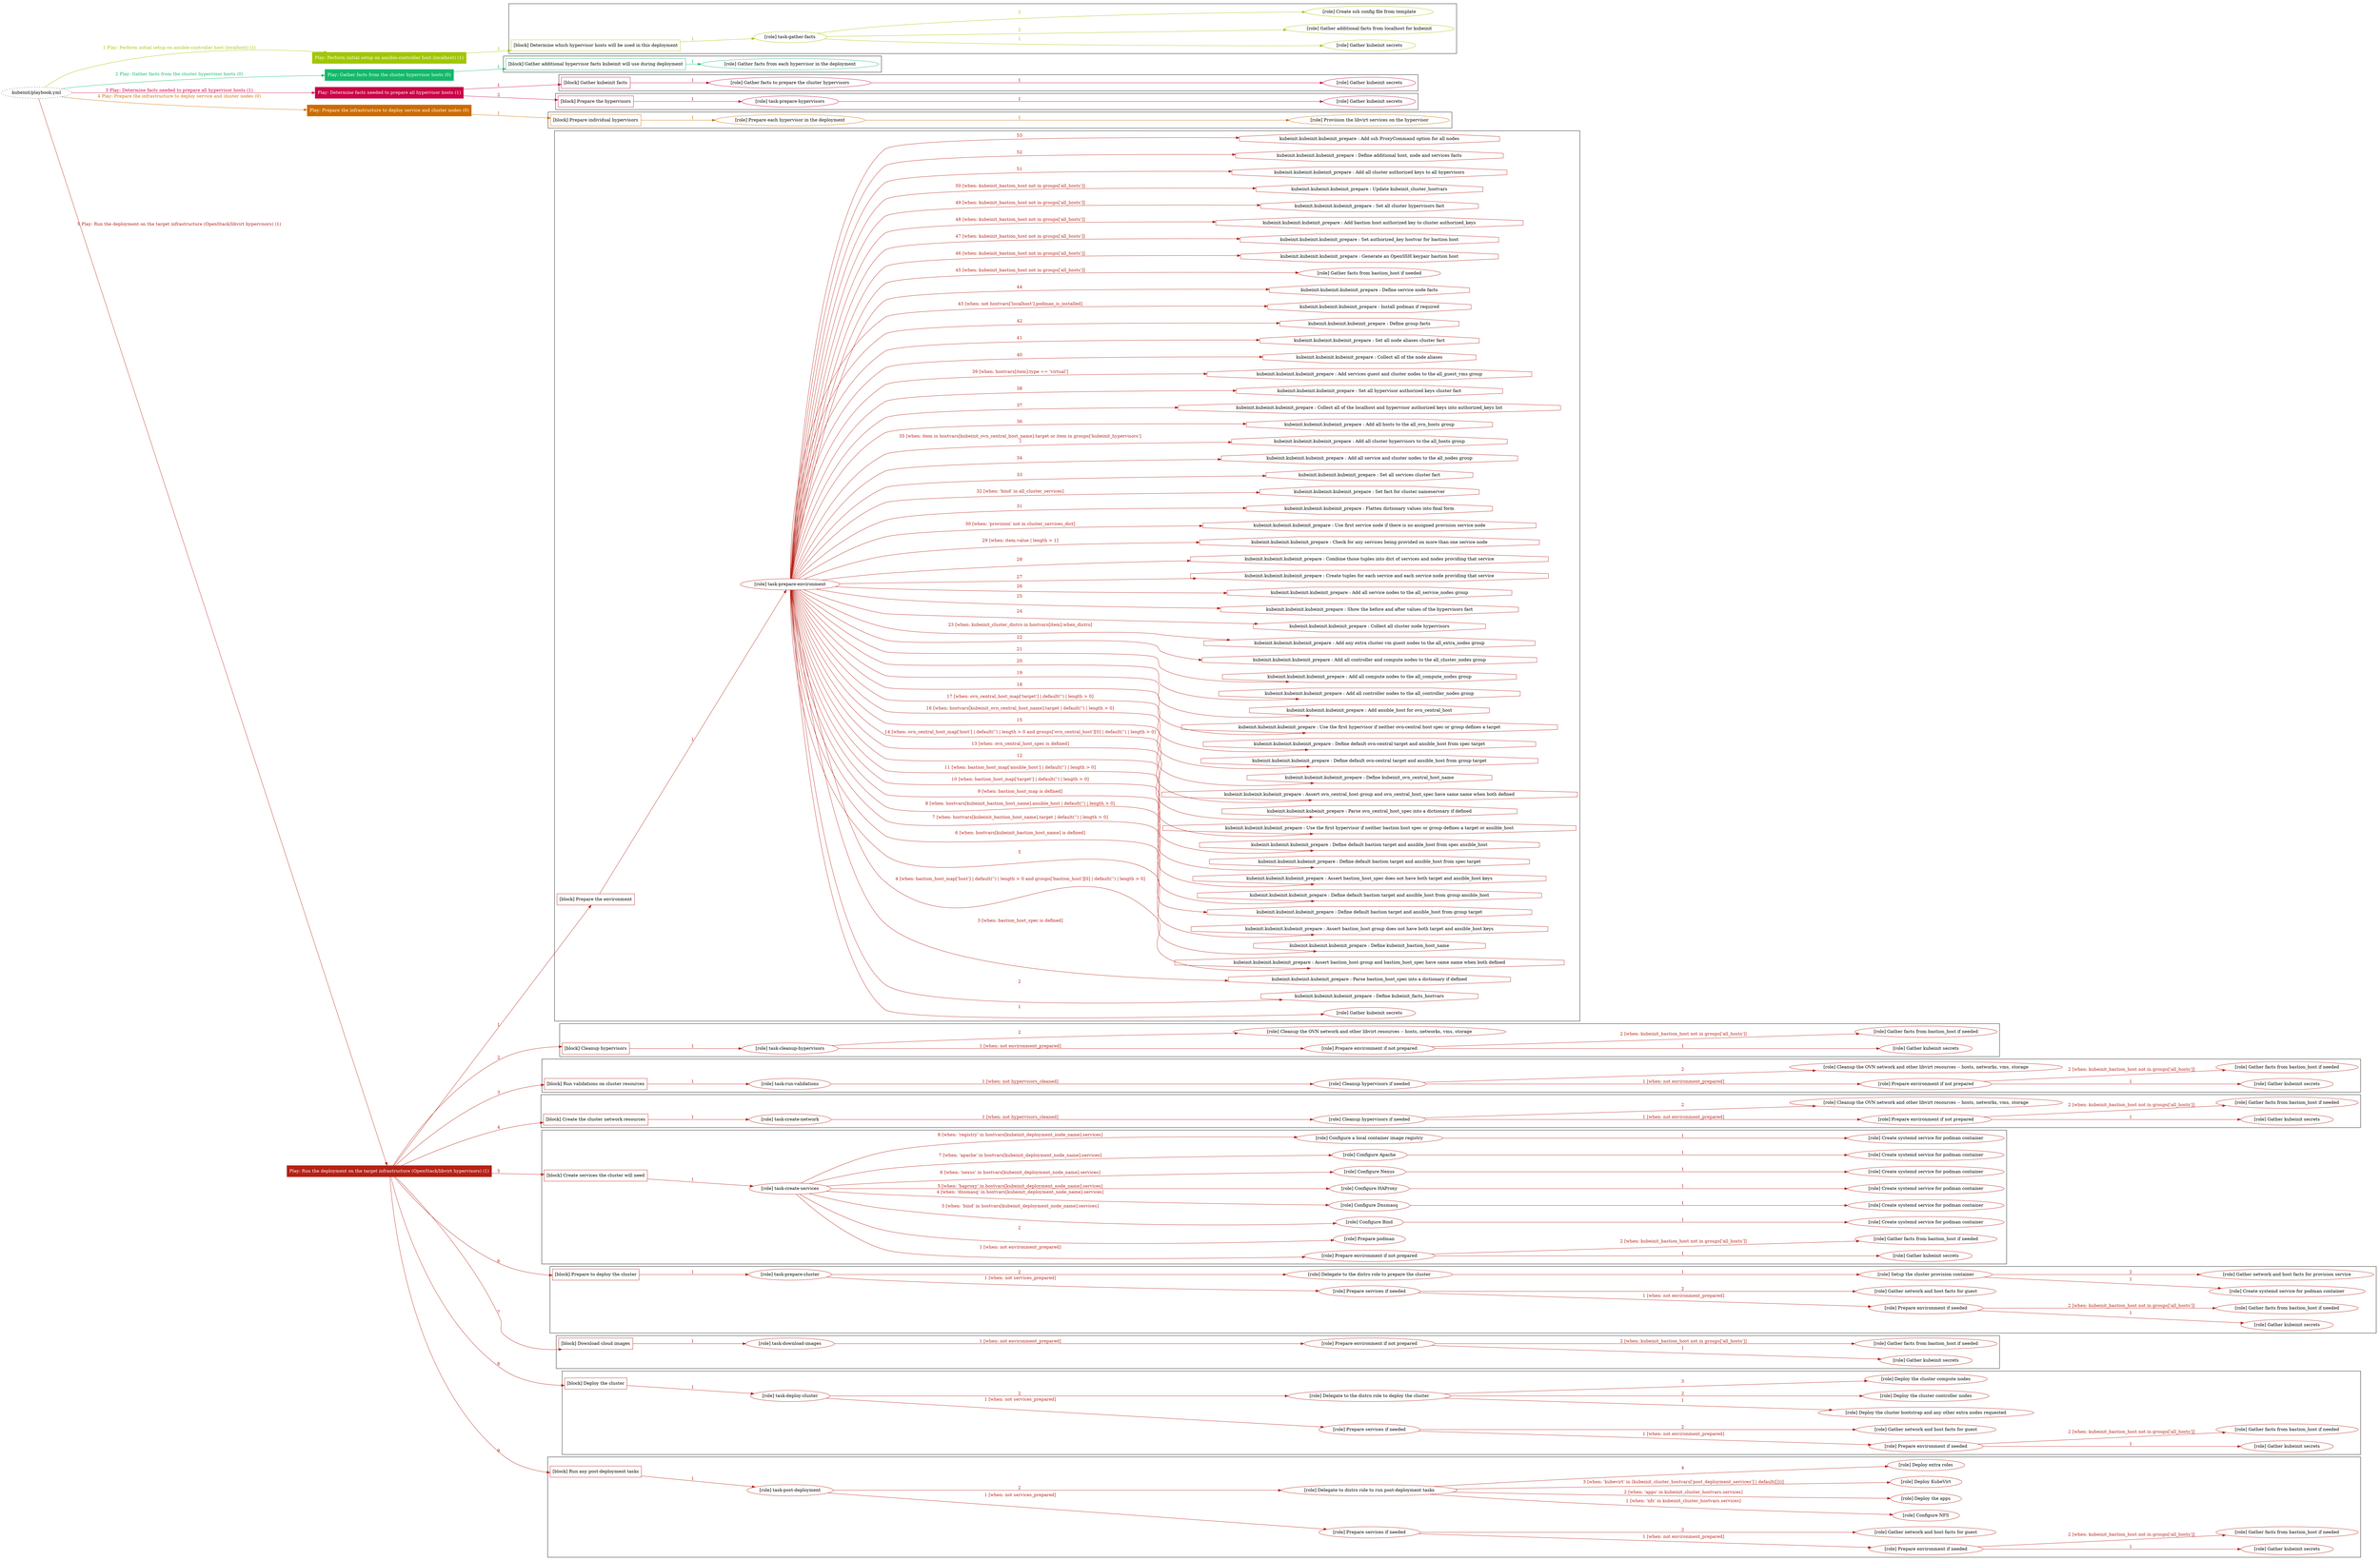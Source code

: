 digraph {
	graph [concentrate=true ordering=in rankdir=LR ratio=fill]
	edge [esep=5 sep=10]
	"kubeinit/playbook.yml" [URL="/home/runner/work/kubeinit/kubeinit/kubeinit/playbook.yml" id=playbook_3acf8f3d style=dotted]
	"kubeinit/playbook.yml" -> play_fbc17f5c [label="1 Play: Perform initial setup on ansible-controller host (localhost) (1)" color="#a1c606" fontcolor="#a1c606" id=edge_play_fbc17f5c labeltooltip="1 Play: Perform initial setup on ansible-controller host (localhost) (1)" tooltip="1 Play: Perform initial setup on ansible-controller host (localhost) (1)"]
	subgraph "Play: Perform initial setup on ansible-controller host (localhost) (1)" {
		play_fbc17f5c [label="Play: Perform initial setup on ansible-controller host (localhost) (1)" URL="/home/runner/work/kubeinit/kubeinit/kubeinit/playbook.yml" color="#a1c606" fontcolor="#ffffff" id=play_fbc17f5c shape=box style=filled tooltip=localhost]
		play_fbc17f5c -> block_86a3956e [label=1 color="#a1c606" fontcolor="#a1c606" id=edge_block_86a3956e labeltooltip=1 tooltip=1]
		subgraph cluster_block_86a3956e {
			block_86a3956e [label="[block] Determine which hypervisor hosts will be used in this deployment" URL="/home/runner/work/kubeinit/kubeinit/kubeinit/playbook.yml" color="#a1c606" id=block_86a3956e labeltooltip="Determine which hypervisor hosts will be used in this deployment" shape=box tooltip="Determine which hypervisor hosts will be used in this deployment"]
			block_86a3956e -> role_89cbed67 [label="1 " color="#a1c606" fontcolor="#a1c606" id=edge_role_89cbed67 labeltooltip="1 " tooltip="1 "]
			subgraph "task-gather-facts" {
				role_89cbed67 [label="[role] task-gather-facts" URL="/home/runner/work/kubeinit/kubeinit/kubeinit/playbook.yml" color="#a1c606" id=role_89cbed67 tooltip="task-gather-facts"]
				role_89cbed67 -> role_51c18258 [label="1 " color="#a1c606" fontcolor="#a1c606" id=edge_role_51c18258 labeltooltip="1 " tooltip="1 "]
				subgraph "Gather kubeinit secrets" {
					role_51c18258 [label="[role] Gather kubeinit secrets" URL="/home/runner/.ansible/collections/ansible_collections/kubeinit/kubeinit/roles/kubeinit_prepare/tasks/build_hypervisors_group.yml" color="#a1c606" id=role_51c18258 tooltip="Gather kubeinit secrets"]
				}
				role_89cbed67 -> role_5e3730b3 [label="2 " color="#a1c606" fontcolor="#a1c606" id=edge_role_5e3730b3 labeltooltip="2 " tooltip="2 "]
				subgraph "Gather additional facts from localhost for kubeinit" {
					role_5e3730b3 [label="[role] Gather additional facts from localhost for kubeinit" URL="/home/runner/.ansible/collections/ansible_collections/kubeinit/kubeinit/roles/kubeinit_prepare/tasks/build_hypervisors_group.yml" color="#a1c606" id=role_5e3730b3 tooltip="Gather additional facts from localhost for kubeinit"]
				}
				role_89cbed67 -> role_c24b4b4c [label="3 " color="#a1c606" fontcolor="#a1c606" id=edge_role_c24b4b4c labeltooltip="3 " tooltip="3 "]
				subgraph "Create ssh config file from template" {
					role_c24b4b4c [label="[role] Create ssh config file from template" URL="/home/runner/.ansible/collections/ansible_collections/kubeinit/kubeinit/roles/kubeinit_prepare/tasks/build_hypervisors_group.yml" color="#a1c606" id=role_c24b4b4c tooltip="Create ssh config file from template"]
				}
			}
		}
	}
	"kubeinit/playbook.yml" -> play_2234a583 [label="2 Play: Gather facts from the cluster hypervisor hosts (0)" color="#13b96a" fontcolor="#13b96a" id=edge_play_2234a583 labeltooltip="2 Play: Gather facts from the cluster hypervisor hosts (0)" tooltip="2 Play: Gather facts from the cluster hypervisor hosts (0)"]
	subgraph "Play: Gather facts from the cluster hypervisor hosts (0)" {
		play_2234a583 [label="Play: Gather facts from the cluster hypervisor hosts (0)" URL="/home/runner/work/kubeinit/kubeinit/kubeinit/playbook.yml" color="#13b96a" fontcolor="#ffffff" id=play_2234a583 shape=box style=filled tooltip="Play: Gather facts from the cluster hypervisor hosts (0)"]
		play_2234a583 -> block_16305062 [label=1 color="#13b96a" fontcolor="#13b96a" id=edge_block_16305062 labeltooltip=1 tooltip=1]
		subgraph cluster_block_16305062 {
			block_16305062 [label="[block] Gather additional hypervisor facts kubeinit will use during deployment" URL="/home/runner/work/kubeinit/kubeinit/kubeinit/playbook.yml" color="#13b96a" id=block_16305062 labeltooltip="Gather additional hypervisor facts kubeinit will use during deployment" shape=box tooltip="Gather additional hypervisor facts kubeinit will use during deployment"]
			block_16305062 -> role_41e12b39 [label="1 " color="#13b96a" fontcolor="#13b96a" id=edge_role_41e12b39 labeltooltip="1 " tooltip="1 "]
			subgraph "Gather facts from each hypervisor in the deployment" {
				role_41e12b39 [label="[role] Gather facts from each hypervisor in the deployment" URL="/home/runner/work/kubeinit/kubeinit/kubeinit/playbook.yml" color="#13b96a" id=role_41e12b39 tooltip="Gather facts from each hypervisor in the deployment"]
			}
		}
	}
	"kubeinit/playbook.yml" -> play_0b5a7c18 [label="3 Play: Determine facts needed to prepare all hypervisor hosts (1)" color="#c90346" fontcolor="#c90346" id=edge_play_0b5a7c18 labeltooltip="3 Play: Determine facts needed to prepare all hypervisor hosts (1)" tooltip="3 Play: Determine facts needed to prepare all hypervisor hosts (1)"]
	subgraph "Play: Determine facts needed to prepare all hypervisor hosts (1)" {
		play_0b5a7c18 [label="Play: Determine facts needed to prepare all hypervisor hosts (1)" URL="/home/runner/work/kubeinit/kubeinit/kubeinit/playbook.yml" color="#c90346" fontcolor="#ffffff" id=play_0b5a7c18 shape=box style=filled tooltip=localhost]
		play_0b5a7c18 -> block_55e41df0 [label=1 color="#c90346" fontcolor="#c90346" id=edge_block_55e41df0 labeltooltip=1 tooltip=1]
		subgraph cluster_block_55e41df0 {
			block_55e41df0 [label="[block] Gather kubeinit facts" URL="/home/runner/work/kubeinit/kubeinit/kubeinit/playbook.yml" color="#c90346" id=block_55e41df0 labeltooltip="Gather kubeinit facts" shape=box tooltip="Gather kubeinit facts"]
			block_55e41df0 -> role_db8bc7c1 [label="1 " color="#c90346" fontcolor="#c90346" id=edge_role_db8bc7c1 labeltooltip="1 " tooltip="1 "]
			subgraph "Gather facts to prepare the cluster hypervisors" {
				role_db8bc7c1 [label="[role] Gather facts to prepare the cluster hypervisors" URL="/home/runner/work/kubeinit/kubeinit/kubeinit/playbook.yml" color="#c90346" id=role_db8bc7c1 tooltip="Gather facts to prepare the cluster hypervisors"]
				role_db8bc7c1 -> role_fd21cf31 [label="1 " color="#c90346" fontcolor="#c90346" id=edge_role_fd21cf31 labeltooltip="1 " tooltip="1 "]
				subgraph "Gather kubeinit secrets" {
					role_fd21cf31 [label="[role] Gather kubeinit secrets" URL="/home/runner/.ansible/collections/ansible_collections/kubeinit/kubeinit/roles/kubeinit_prepare/tasks/gather_kubeinit_facts.yml" color="#c90346" id=role_fd21cf31 tooltip="Gather kubeinit secrets"]
				}
			}
		}
		play_0b5a7c18 -> block_451a3fa0 [label=2 color="#c90346" fontcolor="#c90346" id=edge_block_451a3fa0 labeltooltip=2 tooltip=2]
		subgraph cluster_block_451a3fa0 {
			block_451a3fa0 [label="[block] Prepare the hypervisors" URL="/home/runner/work/kubeinit/kubeinit/kubeinit/playbook.yml" color="#c90346" id=block_451a3fa0 labeltooltip="Prepare the hypervisors" shape=box tooltip="Prepare the hypervisors"]
			block_451a3fa0 -> role_bb2e4d26 [label="1 " color="#c90346" fontcolor="#c90346" id=edge_role_bb2e4d26 labeltooltip="1 " tooltip="1 "]
			subgraph "task-prepare-hypervisors" {
				role_bb2e4d26 [label="[role] task-prepare-hypervisors" URL="/home/runner/work/kubeinit/kubeinit/kubeinit/playbook.yml" color="#c90346" id=role_bb2e4d26 tooltip="task-prepare-hypervisors"]
				role_bb2e4d26 -> role_4b33f653 [label="1 " color="#c90346" fontcolor="#c90346" id=edge_role_4b33f653 labeltooltip="1 " tooltip="1 "]
				subgraph "Gather kubeinit secrets" {
					role_4b33f653 [label="[role] Gather kubeinit secrets" URL="/home/runner/.ansible/collections/ansible_collections/kubeinit/kubeinit/roles/kubeinit_prepare/tasks/gather_kubeinit_facts.yml" color="#c90346" id=role_4b33f653 tooltip="Gather kubeinit secrets"]
				}
			}
		}
	}
	"kubeinit/playbook.yml" -> play_f5c8ca72 [label="4 Play: Prepare the infrastructure to deploy service and cluster nodes (0)" color="#cc6c00" fontcolor="#cc6c00" id=edge_play_f5c8ca72 labeltooltip="4 Play: Prepare the infrastructure to deploy service and cluster nodes (0)" tooltip="4 Play: Prepare the infrastructure to deploy service and cluster nodes (0)"]
	subgraph "Play: Prepare the infrastructure to deploy service and cluster nodes (0)" {
		play_f5c8ca72 [label="Play: Prepare the infrastructure to deploy service and cluster nodes (0)" URL="/home/runner/work/kubeinit/kubeinit/kubeinit/playbook.yml" color="#cc6c00" fontcolor="#ffffff" id=play_f5c8ca72 shape=box style=filled tooltip="Play: Prepare the infrastructure to deploy service and cluster nodes (0)"]
		play_f5c8ca72 -> block_a90565ca [label=1 color="#cc6c00" fontcolor="#cc6c00" id=edge_block_a90565ca labeltooltip=1 tooltip=1]
		subgraph cluster_block_a90565ca {
			block_a90565ca [label="[block] Prepare individual hypervisors" URL="/home/runner/work/kubeinit/kubeinit/kubeinit/playbook.yml" color="#cc6c00" id=block_a90565ca labeltooltip="Prepare individual hypervisors" shape=box tooltip="Prepare individual hypervisors"]
			block_a90565ca -> role_21c2945e [label="1 " color="#cc6c00" fontcolor="#cc6c00" id=edge_role_21c2945e labeltooltip="1 " tooltip="1 "]
			subgraph "Prepare each hypervisor in the deployment" {
				role_21c2945e [label="[role] Prepare each hypervisor in the deployment" URL="/home/runner/work/kubeinit/kubeinit/kubeinit/playbook.yml" color="#cc6c00" id=role_21c2945e tooltip="Prepare each hypervisor in the deployment"]
				role_21c2945e -> role_498054b8 [label="1 " color="#cc6c00" fontcolor="#cc6c00" id=edge_role_498054b8 labeltooltip="1 " tooltip="1 "]
				subgraph "Provision the libvirt services on the hypervisor" {
					role_498054b8 [label="[role] Provision the libvirt services on the hypervisor" URL="/home/runner/.ansible/collections/ansible_collections/kubeinit/kubeinit/roles/kubeinit_prepare/tasks/prepare_hypervisor.yml" color="#cc6c00" id=role_498054b8 tooltip="Provision the libvirt services on the hypervisor"]
				}
			}
		}
	}
	"kubeinit/playbook.yml" -> play_acbd23ed [label="5 Play: Run the deployment on the target infrastructure (OpenStack/libvirt hypervisors) (1)" color="#b62116" fontcolor="#b62116" id=edge_play_acbd23ed labeltooltip="5 Play: Run the deployment on the target infrastructure (OpenStack/libvirt hypervisors) (1)" tooltip="5 Play: Run the deployment on the target infrastructure (OpenStack/libvirt hypervisors) (1)"]
	subgraph "Play: Run the deployment on the target infrastructure (OpenStack/libvirt hypervisors) (1)" {
		play_acbd23ed [label="Play: Run the deployment on the target infrastructure (OpenStack/libvirt hypervisors) (1)" URL="/home/runner/work/kubeinit/kubeinit/kubeinit/playbook.yml" color="#b62116" fontcolor="#ffffff" id=play_acbd23ed shape=box style=filled tooltip=localhost]
		play_acbd23ed -> block_f76086cd [label=1 color="#b62116" fontcolor="#b62116" id=edge_block_f76086cd labeltooltip=1 tooltip=1]
		subgraph cluster_block_f76086cd {
			block_f76086cd [label="[block] Prepare the environment" URL="/home/runner/work/kubeinit/kubeinit/kubeinit/playbook.yml" color="#b62116" id=block_f76086cd labeltooltip="Prepare the environment" shape=box tooltip="Prepare the environment"]
			block_f76086cd -> role_3a8dcc42 [label="1 " color="#b62116" fontcolor="#b62116" id=edge_role_3a8dcc42 labeltooltip="1 " tooltip="1 "]
			subgraph "task-prepare-environment" {
				role_3a8dcc42 [label="[role] task-prepare-environment" URL="/home/runner/work/kubeinit/kubeinit/kubeinit/playbook.yml" color="#b62116" id=role_3a8dcc42 tooltip="task-prepare-environment"]
				role_3a8dcc42 -> role_418ff284 [label="1 " color="#b62116" fontcolor="#b62116" id=edge_role_418ff284 labeltooltip="1 " tooltip="1 "]
				subgraph "Gather kubeinit secrets" {
					role_418ff284 [label="[role] Gather kubeinit secrets" URL="/home/runner/.ansible/collections/ansible_collections/kubeinit/kubeinit/roles/kubeinit_prepare/tasks/gather_kubeinit_facts.yml" color="#b62116" id=role_418ff284 tooltip="Gather kubeinit secrets"]
				}
				task_81ef7291 [label="kubeinit.kubeinit.kubeinit_prepare : Define kubeinit_facts_hostvars" URL="/home/runner/.ansible/collections/ansible_collections/kubeinit/kubeinit/roles/kubeinit_prepare/tasks/main.yml" color="#b62116" id=task_81ef7291 shape=octagon tooltip="kubeinit.kubeinit.kubeinit_prepare : Define kubeinit_facts_hostvars"]
				role_3a8dcc42 -> task_81ef7291 [label="2 " color="#b62116" fontcolor="#b62116" id=edge_task_81ef7291 labeltooltip="2 " tooltip="2 "]
				task_b31bcbbb [label="kubeinit.kubeinit.kubeinit_prepare : Parse bastion_host_spec into a dictionary if defined" URL="/home/runner/.ansible/collections/ansible_collections/kubeinit/kubeinit/roles/kubeinit_prepare/tasks/main.yml" color="#b62116" id=task_b31bcbbb shape=octagon tooltip="kubeinit.kubeinit.kubeinit_prepare : Parse bastion_host_spec into a dictionary if defined"]
				role_3a8dcc42 -> task_b31bcbbb [label="3 [when: bastion_host_spec is defined]" color="#b62116" fontcolor="#b62116" id=edge_task_b31bcbbb labeltooltip="3 [when: bastion_host_spec is defined]" tooltip="3 [when: bastion_host_spec is defined]"]
				task_ccae6767 [label="kubeinit.kubeinit.kubeinit_prepare : Assert bastion_host group and bastion_host_spec have same name when both defined" URL="/home/runner/.ansible/collections/ansible_collections/kubeinit/kubeinit/roles/kubeinit_prepare/tasks/main.yml" color="#b62116" id=task_ccae6767 shape=octagon tooltip="kubeinit.kubeinit.kubeinit_prepare : Assert bastion_host group and bastion_host_spec have same name when both defined"]
				role_3a8dcc42 -> task_ccae6767 [label="4 [when: bastion_host_map['host'] | default('') | length > 0 and groups['bastion_host'][0] | default('') | length > 0]" color="#b62116" fontcolor="#b62116" id=edge_task_ccae6767 labeltooltip="4 [when: bastion_host_map['host'] | default('') | length > 0 and groups['bastion_host'][0] | default('') | length > 0]" tooltip="4 [when: bastion_host_map['host'] | default('') | length > 0 and groups['bastion_host'][0] | default('') | length > 0]"]
				task_4a4ff9d7 [label="kubeinit.kubeinit.kubeinit_prepare : Define kubeinit_bastion_host_name" URL="/home/runner/.ansible/collections/ansible_collections/kubeinit/kubeinit/roles/kubeinit_prepare/tasks/main.yml" color="#b62116" id=task_4a4ff9d7 shape=octagon tooltip="kubeinit.kubeinit.kubeinit_prepare : Define kubeinit_bastion_host_name"]
				role_3a8dcc42 -> task_4a4ff9d7 [label="5 " color="#b62116" fontcolor="#b62116" id=edge_task_4a4ff9d7 labeltooltip="5 " tooltip="5 "]
				task_7c885f9f [label="kubeinit.kubeinit.kubeinit_prepare : Assert bastion_host group does not have both target and ansible_host keys" URL="/home/runner/.ansible/collections/ansible_collections/kubeinit/kubeinit/roles/kubeinit_prepare/tasks/main.yml" color="#b62116" id=task_7c885f9f shape=octagon tooltip="kubeinit.kubeinit.kubeinit_prepare : Assert bastion_host group does not have both target and ansible_host keys"]
				role_3a8dcc42 -> task_7c885f9f [label="6 [when: hostvars[kubeinit_bastion_host_name] is defined]" color="#b62116" fontcolor="#b62116" id=edge_task_7c885f9f labeltooltip="6 [when: hostvars[kubeinit_bastion_host_name] is defined]" tooltip="6 [when: hostvars[kubeinit_bastion_host_name] is defined]"]
				task_5614bf81 [label="kubeinit.kubeinit.kubeinit_prepare : Define default bastion target and ansible_host from group target" URL="/home/runner/.ansible/collections/ansible_collections/kubeinit/kubeinit/roles/kubeinit_prepare/tasks/main.yml" color="#b62116" id=task_5614bf81 shape=octagon tooltip="kubeinit.kubeinit.kubeinit_prepare : Define default bastion target and ansible_host from group target"]
				role_3a8dcc42 -> task_5614bf81 [label="7 [when: hostvars[kubeinit_bastion_host_name].target | default('') | length > 0]" color="#b62116" fontcolor="#b62116" id=edge_task_5614bf81 labeltooltip="7 [when: hostvars[kubeinit_bastion_host_name].target | default('') | length > 0]" tooltip="7 [when: hostvars[kubeinit_bastion_host_name].target | default('') | length > 0]"]
				task_3574f5d5 [label="kubeinit.kubeinit.kubeinit_prepare : Define default bastion target and ansible_host from group ansible_host" URL="/home/runner/.ansible/collections/ansible_collections/kubeinit/kubeinit/roles/kubeinit_prepare/tasks/main.yml" color="#b62116" id=task_3574f5d5 shape=octagon tooltip="kubeinit.kubeinit.kubeinit_prepare : Define default bastion target and ansible_host from group ansible_host"]
				role_3a8dcc42 -> task_3574f5d5 [label="8 [when: hostvars[kubeinit_bastion_host_name].ansible_host | default('') | length > 0]" color="#b62116" fontcolor="#b62116" id=edge_task_3574f5d5 labeltooltip="8 [when: hostvars[kubeinit_bastion_host_name].ansible_host | default('') | length > 0]" tooltip="8 [when: hostvars[kubeinit_bastion_host_name].ansible_host | default('') | length > 0]"]
				task_a6a1793b [label="kubeinit.kubeinit.kubeinit_prepare : Assert bastion_host_spec does not have both target and ansible_host keys" URL="/home/runner/.ansible/collections/ansible_collections/kubeinit/kubeinit/roles/kubeinit_prepare/tasks/main.yml" color="#b62116" id=task_a6a1793b shape=octagon tooltip="kubeinit.kubeinit.kubeinit_prepare : Assert bastion_host_spec does not have both target and ansible_host keys"]
				role_3a8dcc42 -> task_a6a1793b [label="9 [when: bastion_host_map is defined]" color="#b62116" fontcolor="#b62116" id=edge_task_a6a1793b labeltooltip="9 [when: bastion_host_map is defined]" tooltip="9 [when: bastion_host_map is defined]"]
				task_af96dcb0 [label="kubeinit.kubeinit.kubeinit_prepare : Define default bastion target and ansible_host from spec target" URL="/home/runner/.ansible/collections/ansible_collections/kubeinit/kubeinit/roles/kubeinit_prepare/tasks/main.yml" color="#b62116" id=task_af96dcb0 shape=octagon tooltip="kubeinit.kubeinit.kubeinit_prepare : Define default bastion target and ansible_host from spec target"]
				role_3a8dcc42 -> task_af96dcb0 [label="10 [when: bastion_host_map['target'] | default('') | length > 0]" color="#b62116" fontcolor="#b62116" id=edge_task_af96dcb0 labeltooltip="10 [when: bastion_host_map['target'] | default('') | length > 0]" tooltip="10 [when: bastion_host_map['target'] | default('') | length > 0]"]
				task_e24a09b0 [label="kubeinit.kubeinit.kubeinit_prepare : Define default bastion target and ansible_host from spec ansible_host" URL="/home/runner/.ansible/collections/ansible_collections/kubeinit/kubeinit/roles/kubeinit_prepare/tasks/main.yml" color="#b62116" id=task_e24a09b0 shape=octagon tooltip="kubeinit.kubeinit.kubeinit_prepare : Define default bastion target and ansible_host from spec ansible_host"]
				role_3a8dcc42 -> task_e24a09b0 [label="11 [when: bastion_host_map['ansible_host'] | default('') | length > 0]" color="#b62116" fontcolor="#b62116" id=edge_task_e24a09b0 labeltooltip="11 [when: bastion_host_map['ansible_host'] | default('') | length > 0]" tooltip="11 [when: bastion_host_map['ansible_host'] | default('') | length > 0]"]
				task_685f4ee2 [label="kubeinit.kubeinit.kubeinit_prepare : Use the first hypervisor if neither bastion host spec or group defines a target or ansible_host" URL="/home/runner/.ansible/collections/ansible_collections/kubeinit/kubeinit/roles/kubeinit_prepare/tasks/main.yml" color="#b62116" id=task_685f4ee2 shape=octagon tooltip="kubeinit.kubeinit.kubeinit_prepare : Use the first hypervisor if neither bastion host spec or group defines a target or ansible_host"]
				role_3a8dcc42 -> task_685f4ee2 [label="12 " color="#b62116" fontcolor="#b62116" id=edge_task_685f4ee2 labeltooltip="12 " tooltip="12 "]
				task_3b472963 [label="kubeinit.kubeinit.kubeinit_prepare : Parse ovn_central_host_spec into a dictionary if defined" URL="/home/runner/.ansible/collections/ansible_collections/kubeinit/kubeinit/roles/kubeinit_prepare/tasks/main.yml" color="#b62116" id=task_3b472963 shape=octagon tooltip="kubeinit.kubeinit.kubeinit_prepare : Parse ovn_central_host_spec into a dictionary if defined"]
				role_3a8dcc42 -> task_3b472963 [label="13 [when: ovn_central_host_spec is defined]" color="#b62116" fontcolor="#b62116" id=edge_task_3b472963 labeltooltip="13 [when: ovn_central_host_spec is defined]" tooltip="13 [when: ovn_central_host_spec is defined]"]
				task_113ee073 [label="kubeinit.kubeinit.kubeinit_prepare : Assert ovn_central_host group and ovn_central_host_spec have same name when both defined" URL="/home/runner/.ansible/collections/ansible_collections/kubeinit/kubeinit/roles/kubeinit_prepare/tasks/main.yml" color="#b62116" id=task_113ee073 shape=octagon tooltip="kubeinit.kubeinit.kubeinit_prepare : Assert ovn_central_host group and ovn_central_host_spec have same name when both defined"]
				role_3a8dcc42 -> task_113ee073 [label="14 [when: ovn_central_host_map['host'] | default('') | length > 0 and groups['ovn_central_host'][0] | default('') | length > 0]" color="#b62116" fontcolor="#b62116" id=edge_task_113ee073 labeltooltip="14 [when: ovn_central_host_map['host'] | default('') | length > 0 and groups['ovn_central_host'][0] | default('') | length > 0]" tooltip="14 [when: ovn_central_host_map['host'] | default('') | length > 0 and groups['ovn_central_host'][0] | default('') | length > 0]"]
				task_7cb9e26d [label="kubeinit.kubeinit.kubeinit_prepare : Define kubeinit_ovn_central_host_name" URL="/home/runner/.ansible/collections/ansible_collections/kubeinit/kubeinit/roles/kubeinit_prepare/tasks/main.yml" color="#b62116" id=task_7cb9e26d shape=octagon tooltip="kubeinit.kubeinit.kubeinit_prepare : Define kubeinit_ovn_central_host_name"]
				role_3a8dcc42 -> task_7cb9e26d [label="15 " color="#b62116" fontcolor="#b62116" id=edge_task_7cb9e26d labeltooltip="15 " tooltip="15 "]
				task_b496a170 [label="kubeinit.kubeinit.kubeinit_prepare : Define default ovn-central target and ansible_host from group target" URL="/home/runner/.ansible/collections/ansible_collections/kubeinit/kubeinit/roles/kubeinit_prepare/tasks/main.yml" color="#b62116" id=task_b496a170 shape=octagon tooltip="kubeinit.kubeinit.kubeinit_prepare : Define default ovn-central target and ansible_host from group target"]
				role_3a8dcc42 -> task_b496a170 [label="16 [when: hostvars[kubeinit_ovn_central_host_name].target | default('') | length > 0]" color="#b62116" fontcolor="#b62116" id=edge_task_b496a170 labeltooltip="16 [when: hostvars[kubeinit_ovn_central_host_name].target | default('') | length > 0]" tooltip="16 [when: hostvars[kubeinit_ovn_central_host_name].target | default('') | length > 0]"]
				task_efa16baf [label="kubeinit.kubeinit.kubeinit_prepare : Define default ovn-central target and ansible_host from spec target" URL="/home/runner/.ansible/collections/ansible_collections/kubeinit/kubeinit/roles/kubeinit_prepare/tasks/main.yml" color="#b62116" id=task_efa16baf shape=octagon tooltip="kubeinit.kubeinit.kubeinit_prepare : Define default ovn-central target and ansible_host from spec target"]
				role_3a8dcc42 -> task_efa16baf [label="17 [when: ovn_central_host_map['target'] | default('') | length > 0]" color="#b62116" fontcolor="#b62116" id=edge_task_efa16baf labeltooltip="17 [when: ovn_central_host_map['target'] | default('') | length > 0]" tooltip="17 [when: ovn_central_host_map['target'] | default('') | length > 0]"]
				task_9960c9bd [label="kubeinit.kubeinit.kubeinit_prepare : Use the first hypervisor if neither ovn-central host spec or group defines a target" URL="/home/runner/.ansible/collections/ansible_collections/kubeinit/kubeinit/roles/kubeinit_prepare/tasks/main.yml" color="#b62116" id=task_9960c9bd shape=octagon tooltip="kubeinit.kubeinit.kubeinit_prepare : Use the first hypervisor if neither ovn-central host spec or group defines a target"]
				role_3a8dcc42 -> task_9960c9bd [label="18 " color="#b62116" fontcolor="#b62116" id=edge_task_9960c9bd labeltooltip="18 " tooltip="18 "]
				task_ffe46852 [label="kubeinit.kubeinit.kubeinit_prepare : Add ansible_host for ovn_central_host" URL="/home/runner/.ansible/collections/ansible_collections/kubeinit/kubeinit/roles/kubeinit_prepare/tasks/main.yml" color="#b62116" id=task_ffe46852 shape=octagon tooltip="kubeinit.kubeinit.kubeinit_prepare : Add ansible_host for ovn_central_host"]
				role_3a8dcc42 -> task_ffe46852 [label="19 " color="#b62116" fontcolor="#b62116" id=edge_task_ffe46852 labeltooltip="19 " tooltip="19 "]
				task_eae24135 [label="kubeinit.kubeinit.kubeinit_prepare : Add all controller nodes to the all_controller_nodes group" URL="/home/runner/.ansible/collections/ansible_collections/kubeinit/kubeinit/roles/kubeinit_prepare/tasks/prepare_groups.yml" color="#b62116" id=task_eae24135 shape=octagon tooltip="kubeinit.kubeinit.kubeinit_prepare : Add all controller nodes to the all_controller_nodes group"]
				role_3a8dcc42 -> task_eae24135 [label="20 " color="#b62116" fontcolor="#b62116" id=edge_task_eae24135 labeltooltip="20 " tooltip="20 "]
				task_2ed5149a [label="kubeinit.kubeinit.kubeinit_prepare : Add all compute nodes to the all_compute_nodes group" URL="/home/runner/.ansible/collections/ansible_collections/kubeinit/kubeinit/roles/kubeinit_prepare/tasks/prepare_groups.yml" color="#b62116" id=task_2ed5149a shape=octagon tooltip="kubeinit.kubeinit.kubeinit_prepare : Add all compute nodes to the all_compute_nodes group"]
				role_3a8dcc42 -> task_2ed5149a [label="21 " color="#b62116" fontcolor="#b62116" id=edge_task_2ed5149a labeltooltip="21 " tooltip="21 "]
				task_0e45e503 [label="kubeinit.kubeinit.kubeinit_prepare : Add all controller and compute nodes to the all_cluster_nodes group" URL="/home/runner/.ansible/collections/ansible_collections/kubeinit/kubeinit/roles/kubeinit_prepare/tasks/prepare_groups.yml" color="#b62116" id=task_0e45e503 shape=octagon tooltip="kubeinit.kubeinit.kubeinit_prepare : Add all controller and compute nodes to the all_cluster_nodes group"]
				role_3a8dcc42 -> task_0e45e503 [label="22 " color="#b62116" fontcolor="#b62116" id=edge_task_0e45e503 labeltooltip="22 " tooltip="22 "]
				task_f7bb57f7 [label="kubeinit.kubeinit.kubeinit_prepare : Add any extra cluster vm guest nodes to the all_extra_nodes group" URL="/home/runner/.ansible/collections/ansible_collections/kubeinit/kubeinit/roles/kubeinit_prepare/tasks/prepare_groups.yml" color="#b62116" id=task_f7bb57f7 shape=octagon tooltip="kubeinit.kubeinit.kubeinit_prepare : Add any extra cluster vm guest nodes to the all_extra_nodes group"]
				role_3a8dcc42 -> task_f7bb57f7 [label="23 [when: kubeinit_cluster_distro in hostvars[item].when_distro]" color="#b62116" fontcolor="#b62116" id=edge_task_f7bb57f7 labeltooltip="23 [when: kubeinit_cluster_distro in hostvars[item].when_distro]" tooltip="23 [when: kubeinit_cluster_distro in hostvars[item].when_distro]"]
				task_02b0ef21 [label="kubeinit.kubeinit.kubeinit_prepare : Collect all cluster node hypervisors" URL="/home/runner/.ansible/collections/ansible_collections/kubeinit/kubeinit/roles/kubeinit_prepare/tasks/prepare_groups.yml" color="#b62116" id=task_02b0ef21 shape=octagon tooltip="kubeinit.kubeinit.kubeinit_prepare : Collect all cluster node hypervisors"]
				role_3a8dcc42 -> task_02b0ef21 [label="24 " color="#b62116" fontcolor="#b62116" id=edge_task_02b0ef21 labeltooltip="24 " tooltip="24 "]
				task_4dedd4e7 [label="kubeinit.kubeinit.kubeinit_prepare : Show the before and after values of the hypervisors fact" URL="/home/runner/.ansible/collections/ansible_collections/kubeinit/kubeinit/roles/kubeinit_prepare/tasks/prepare_groups.yml" color="#b62116" id=task_4dedd4e7 shape=octagon tooltip="kubeinit.kubeinit.kubeinit_prepare : Show the before and after values of the hypervisors fact"]
				role_3a8dcc42 -> task_4dedd4e7 [label="25 " color="#b62116" fontcolor="#b62116" id=edge_task_4dedd4e7 labeltooltip="25 " tooltip="25 "]
				task_6f4ba5b6 [label="kubeinit.kubeinit.kubeinit_prepare : Add all service nodes to the all_service_nodes group" URL="/home/runner/.ansible/collections/ansible_collections/kubeinit/kubeinit/roles/kubeinit_prepare/tasks/prepare_groups.yml" color="#b62116" id=task_6f4ba5b6 shape=octagon tooltip="kubeinit.kubeinit.kubeinit_prepare : Add all service nodes to the all_service_nodes group"]
				role_3a8dcc42 -> task_6f4ba5b6 [label="26 " color="#b62116" fontcolor="#b62116" id=edge_task_6f4ba5b6 labeltooltip="26 " tooltip="26 "]
				task_f45138be [label="kubeinit.kubeinit.kubeinit_prepare : Create tuples for each service and each service node providing that service" URL="/home/runner/.ansible/collections/ansible_collections/kubeinit/kubeinit/roles/kubeinit_prepare/tasks/prepare_groups.yml" color="#b62116" id=task_f45138be shape=octagon tooltip="kubeinit.kubeinit.kubeinit_prepare : Create tuples for each service and each service node providing that service"]
				role_3a8dcc42 -> task_f45138be [label="27 " color="#b62116" fontcolor="#b62116" id=edge_task_f45138be labeltooltip="27 " tooltip="27 "]
				task_45349508 [label="kubeinit.kubeinit.kubeinit_prepare : Combine those tuples into dict of services and nodes providing that service" URL="/home/runner/.ansible/collections/ansible_collections/kubeinit/kubeinit/roles/kubeinit_prepare/tasks/prepare_groups.yml" color="#b62116" id=task_45349508 shape=octagon tooltip="kubeinit.kubeinit.kubeinit_prepare : Combine those tuples into dict of services and nodes providing that service"]
				role_3a8dcc42 -> task_45349508 [label="28 " color="#b62116" fontcolor="#b62116" id=edge_task_45349508 labeltooltip="28 " tooltip="28 "]
				task_8a7dbb33 [label="kubeinit.kubeinit.kubeinit_prepare : Check for any services being provided on more than one service node" URL="/home/runner/.ansible/collections/ansible_collections/kubeinit/kubeinit/roles/kubeinit_prepare/tasks/prepare_groups.yml" color="#b62116" id=task_8a7dbb33 shape=octagon tooltip="kubeinit.kubeinit.kubeinit_prepare : Check for any services being provided on more than one service node"]
				role_3a8dcc42 -> task_8a7dbb33 [label="29 [when: item.value | length > 1]" color="#b62116" fontcolor="#b62116" id=edge_task_8a7dbb33 labeltooltip="29 [when: item.value | length > 1]" tooltip="29 [when: item.value | length > 1]"]
				task_2c5aad3e [label="kubeinit.kubeinit.kubeinit_prepare : Use first service node if there is no assigned provision service node" URL="/home/runner/.ansible/collections/ansible_collections/kubeinit/kubeinit/roles/kubeinit_prepare/tasks/prepare_groups.yml" color="#b62116" id=task_2c5aad3e shape=octagon tooltip="kubeinit.kubeinit.kubeinit_prepare : Use first service node if there is no assigned provision service node"]
				role_3a8dcc42 -> task_2c5aad3e [label="30 [when: 'provision' not in cluster_services_dict]" color="#b62116" fontcolor="#b62116" id=edge_task_2c5aad3e labeltooltip="30 [when: 'provision' not in cluster_services_dict]" tooltip="30 [when: 'provision' not in cluster_services_dict]"]
				task_41cf4fac [label="kubeinit.kubeinit.kubeinit_prepare : Flatten dictionary values into final form" URL="/home/runner/.ansible/collections/ansible_collections/kubeinit/kubeinit/roles/kubeinit_prepare/tasks/prepare_groups.yml" color="#b62116" id=task_41cf4fac shape=octagon tooltip="kubeinit.kubeinit.kubeinit_prepare : Flatten dictionary values into final form"]
				role_3a8dcc42 -> task_41cf4fac [label="31 " color="#b62116" fontcolor="#b62116" id=edge_task_41cf4fac labeltooltip="31 " tooltip="31 "]
				task_805b900b [label="kubeinit.kubeinit.kubeinit_prepare : Set fact for cluster nameserver" URL="/home/runner/.ansible/collections/ansible_collections/kubeinit/kubeinit/roles/kubeinit_prepare/tasks/prepare_groups.yml" color="#b62116" id=task_805b900b shape=octagon tooltip="kubeinit.kubeinit.kubeinit_prepare : Set fact for cluster nameserver"]
				role_3a8dcc42 -> task_805b900b [label="32 [when: 'bind' in all_cluster_services]" color="#b62116" fontcolor="#b62116" id=edge_task_805b900b labeltooltip="32 [when: 'bind' in all_cluster_services]" tooltip="32 [when: 'bind' in all_cluster_services]"]
				task_5ccabe67 [label="kubeinit.kubeinit.kubeinit_prepare : Set all services cluster fact" URL="/home/runner/.ansible/collections/ansible_collections/kubeinit/kubeinit/roles/kubeinit_prepare/tasks/prepare_groups.yml" color="#b62116" id=task_5ccabe67 shape=octagon tooltip="kubeinit.kubeinit.kubeinit_prepare : Set all services cluster fact"]
				role_3a8dcc42 -> task_5ccabe67 [label="33 " color="#b62116" fontcolor="#b62116" id=edge_task_5ccabe67 labeltooltip="33 " tooltip="33 "]
				task_540c73a5 [label="kubeinit.kubeinit.kubeinit_prepare : Add all service and cluster nodes to the all_nodes group" URL="/home/runner/.ansible/collections/ansible_collections/kubeinit/kubeinit/roles/kubeinit_prepare/tasks/prepare_groups.yml" color="#b62116" id=task_540c73a5 shape=octagon tooltip="kubeinit.kubeinit.kubeinit_prepare : Add all service and cluster nodes to the all_nodes group"]
				role_3a8dcc42 -> task_540c73a5 [label="34 " color="#b62116" fontcolor="#b62116" id=edge_task_540c73a5 labeltooltip="34 " tooltip="34 "]
				task_8d4745d7 [label="kubeinit.kubeinit.kubeinit_prepare : Add all cluster hypervisors to the all_hosts group" URL="/home/runner/.ansible/collections/ansible_collections/kubeinit/kubeinit/roles/kubeinit_prepare/tasks/prepare_groups.yml" color="#b62116" id=task_8d4745d7 shape=octagon tooltip="kubeinit.kubeinit.kubeinit_prepare : Add all cluster hypervisors to the all_hosts group"]
				role_3a8dcc42 -> task_8d4745d7 [label="35 [when: item in hostvars[kubeinit_ovn_central_host_name].target or item in groups['kubeinit_hypervisors']
]" color="#b62116" fontcolor="#b62116" id=edge_task_8d4745d7 labeltooltip="35 [when: item in hostvars[kubeinit_ovn_central_host_name].target or item in groups['kubeinit_hypervisors']
]" tooltip="35 [when: item in hostvars[kubeinit_ovn_central_host_name].target or item in groups['kubeinit_hypervisors']
]"]
				task_5c2719e2 [label="kubeinit.kubeinit.kubeinit_prepare : Add all hosts to the all_ovn_hosts group" URL="/home/runner/.ansible/collections/ansible_collections/kubeinit/kubeinit/roles/kubeinit_prepare/tasks/prepare_groups.yml" color="#b62116" id=task_5c2719e2 shape=octagon tooltip="kubeinit.kubeinit.kubeinit_prepare : Add all hosts to the all_ovn_hosts group"]
				role_3a8dcc42 -> task_5c2719e2 [label="36 " color="#b62116" fontcolor="#b62116" id=edge_task_5c2719e2 labeltooltip="36 " tooltip="36 "]
				task_6c72b722 [label="kubeinit.kubeinit.kubeinit_prepare : Collect all of the localhost and hypervisor authorized keys into authorized_keys list" URL="/home/runner/.ansible/collections/ansible_collections/kubeinit/kubeinit/roles/kubeinit_prepare/tasks/prepare_groups.yml" color="#b62116" id=task_6c72b722 shape=octagon tooltip="kubeinit.kubeinit.kubeinit_prepare : Collect all of the localhost and hypervisor authorized keys into authorized_keys list"]
				role_3a8dcc42 -> task_6c72b722 [label="37 " color="#b62116" fontcolor="#b62116" id=edge_task_6c72b722 labeltooltip="37 " tooltip="37 "]
				task_3938e1bd [label="kubeinit.kubeinit.kubeinit_prepare : Set all hypervisor authorized keys cluster fact" URL="/home/runner/.ansible/collections/ansible_collections/kubeinit/kubeinit/roles/kubeinit_prepare/tasks/prepare_groups.yml" color="#b62116" id=task_3938e1bd shape=octagon tooltip="kubeinit.kubeinit.kubeinit_prepare : Set all hypervisor authorized keys cluster fact"]
				role_3a8dcc42 -> task_3938e1bd [label="38 " color="#b62116" fontcolor="#b62116" id=edge_task_3938e1bd labeltooltip="38 " tooltip="38 "]
				task_f2c8d708 [label="kubeinit.kubeinit.kubeinit_prepare : Add services guest and cluster nodes to the all_guest_vms group" URL="/home/runner/.ansible/collections/ansible_collections/kubeinit/kubeinit/roles/kubeinit_prepare/tasks/prepare_groups.yml" color="#b62116" id=task_f2c8d708 shape=octagon tooltip="kubeinit.kubeinit.kubeinit_prepare : Add services guest and cluster nodes to the all_guest_vms group"]
				role_3a8dcc42 -> task_f2c8d708 [label="39 [when: hostvars[item].type == 'virtual']" color="#b62116" fontcolor="#b62116" id=edge_task_f2c8d708 labeltooltip="39 [when: hostvars[item].type == 'virtual']" tooltip="39 [when: hostvars[item].type == 'virtual']"]
				task_0241ff29 [label="kubeinit.kubeinit.kubeinit_prepare : Collect all of the node aliases" URL="/home/runner/.ansible/collections/ansible_collections/kubeinit/kubeinit/roles/kubeinit_prepare/tasks/prepare_groups.yml" color="#b62116" id=task_0241ff29 shape=octagon tooltip="kubeinit.kubeinit.kubeinit_prepare : Collect all of the node aliases"]
				role_3a8dcc42 -> task_0241ff29 [label="40 " color="#b62116" fontcolor="#b62116" id=edge_task_0241ff29 labeltooltip="40 " tooltip="40 "]
				task_1eedbd24 [label="kubeinit.kubeinit.kubeinit_prepare : Set all node aliases cluster fact" URL="/home/runner/.ansible/collections/ansible_collections/kubeinit/kubeinit/roles/kubeinit_prepare/tasks/prepare_groups.yml" color="#b62116" id=task_1eedbd24 shape=octagon tooltip="kubeinit.kubeinit.kubeinit_prepare : Set all node aliases cluster fact"]
				role_3a8dcc42 -> task_1eedbd24 [label="41 " color="#b62116" fontcolor="#b62116" id=edge_task_1eedbd24 labeltooltip="41 " tooltip="41 "]
				task_e6266c92 [label="kubeinit.kubeinit.kubeinit_prepare : Define group facts" URL="/home/runner/.ansible/collections/ansible_collections/kubeinit/kubeinit/roles/kubeinit_prepare/tasks/main.yml" color="#b62116" id=task_e6266c92 shape=octagon tooltip="kubeinit.kubeinit.kubeinit_prepare : Define group facts"]
				role_3a8dcc42 -> task_e6266c92 [label="42 " color="#b62116" fontcolor="#b62116" id=edge_task_e6266c92 labeltooltip="42 " tooltip="42 "]
				task_b9c6fbfa [label="kubeinit.kubeinit.kubeinit_prepare : Install podman if required" URL="/home/runner/.ansible/collections/ansible_collections/kubeinit/kubeinit/roles/kubeinit_prepare/tasks/main.yml" color="#b62116" id=task_b9c6fbfa shape=octagon tooltip="kubeinit.kubeinit.kubeinit_prepare : Install podman if required"]
				role_3a8dcc42 -> task_b9c6fbfa [label="43 [when: not hostvars['localhost'].podman_is_installed]" color="#b62116" fontcolor="#b62116" id=edge_task_b9c6fbfa labeltooltip="43 [when: not hostvars['localhost'].podman_is_installed]" tooltip="43 [when: not hostvars['localhost'].podman_is_installed]"]
				task_1f2d9c70 [label="kubeinit.kubeinit.kubeinit_prepare : Define service node facts" URL="/home/runner/.ansible/collections/ansible_collections/kubeinit/kubeinit/roles/kubeinit_prepare/tasks/main.yml" color="#b62116" id=task_1f2d9c70 shape=octagon tooltip="kubeinit.kubeinit.kubeinit_prepare : Define service node facts"]
				role_3a8dcc42 -> task_1f2d9c70 [label="44 " color="#b62116" fontcolor="#b62116" id=edge_task_1f2d9c70 labeltooltip="44 " tooltip="44 "]
				role_3a8dcc42 -> role_0cf29360 [label="45 [when: kubeinit_bastion_host not in groups['all_hosts']]" color="#b62116" fontcolor="#b62116" id=edge_role_0cf29360 labeltooltip="45 [when: kubeinit_bastion_host not in groups['all_hosts']]" tooltip="45 [when: kubeinit_bastion_host not in groups['all_hosts']]"]
				subgraph "Gather facts from bastion_host if needed" {
					role_0cf29360 [label="[role] Gather facts from bastion_host if needed" URL="/home/runner/.ansible/collections/ansible_collections/kubeinit/kubeinit/roles/kubeinit_prepare/tasks/main.yml" color="#b62116" id=role_0cf29360 tooltip="Gather facts from bastion_host if needed"]
				}
				task_6944ea8b [label="kubeinit.kubeinit.kubeinit_prepare : Generate an OpenSSH keypair bastion host" URL="/home/runner/.ansible/collections/ansible_collections/kubeinit/kubeinit/roles/kubeinit_prepare/tasks/main.yml" color="#b62116" id=task_6944ea8b shape=octagon tooltip="kubeinit.kubeinit.kubeinit_prepare : Generate an OpenSSH keypair bastion host"]
				role_3a8dcc42 -> task_6944ea8b [label="46 [when: kubeinit_bastion_host not in groups['all_hosts']]" color="#b62116" fontcolor="#b62116" id=edge_task_6944ea8b labeltooltip="46 [when: kubeinit_bastion_host not in groups['all_hosts']]" tooltip="46 [when: kubeinit_bastion_host not in groups['all_hosts']]"]
				task_c752b32b [label="kubeinit.kubeinit.kubeinit_prepare : Set authorized_key hostvar for bastion host" URL="/home/runner/.ansible/collections/ansible_collections/kubeinit/kubeinit/roles/kubeinit_prepare/tasks/main.yml" color="#b62116" id=task_c752b32b shape=octagon tooltip="kubeinit.kubeinit.kubeinit_prepare : Set authorized_key hostvar for bastion host"]
				role_3a8dcc42 -> task_c752b32b [label="47 [when: kubeinit_bastion_host not in groups['all_hosts']]" color="#b62116" fontcolor="#b62116" id=edge_task_c752b32b labeltooltip="47 [when: kubeinit_bastion_host not in groups['all_hosts']]" tooltip="47 [when: kubeinit_bastion_host not in groups['all_hosts']]"]
				task_651213ca [label="kubeinit.kubeinit.kubeinit_prepare : Add bastion host authorized key to cluster authorized_keys" URL="/home/runner/.ansible/collections/ansible_collections/kubeinit/kubeinit/roles/kubeinit_prepare/tasks/main.yml" color="#b62116" id=task_651213ca shape=octagon tooltip="kubeinit.kubeinit.kubeinit_prepare : Add bastion host authorized key to cluster authorized_keys"]
				role_3a8dcc42 -> task_651213ca [label="48 [when: kubeinit_bastion_host not in groups['all_hosts']]" color="#b62116" fontcolor="#b62116" id=edge_task_651213ca labeltooltip="48 [when: kubeinit_bastion_host not in groups['all_hosts']]" tooltip="48 [when: kubeinit_bastion_host not in groups['all_hosts']]"]
				task_59d3a0fc [label="kubeinit.kubeinit.kubeinit_prepare : Set all cluster hypervisors fact" URL="/home/runner/.ansible/collections/ansible_collections/kubeinit/kubeinit/roles/kubeinit_prepare/tasks/main.yml" color="#b62116" id=task_59d3a0fc shape=octagon tooltip="kubeinit.kubeinit.kubeinit_prepare : Set all cluster hypervisors fact"]
				role_3a8dcc42 -> task_59d3a0fc [label="49 [when: kubeinit_bastion_host not in groups['all_hosts']]" color="#b62116" fontcolor="#b62116" id=edge_task_59d3a0fc labeltooltip="49 [when: kubeinit_bastion_host not in groups['all_hosts']]" tooltip="49 [when: kubeinit_bastion_host not in groups['all_hosts']]"]
				task_3d4fd96a [label="kubeinit.kubeinit.kubeinit_prepare : Update kubeinit_cluster_hostvars" URL="/home/runner/.ansible/collections/ansible_collections/kubeinit/kubeinit/roles/kubeinit_prepare/tasks/main.yml" color="#b62116" id=task_3d4fd96a shape=octagon tooltip="kubeinit.kubeinit.kubeinit_prepare : Update kubeinit_cluster_hostvars"]
				role_3a8dcc42 -> task_3d4fd96a [label="50 [when: kubeinit_bastion_host not in groups['all_hosts']]" color="#b62116" fontcolor="#b62116" id=edge_task_3d4fd96a labeltooltip="50 [when: kubeinit_bastion_host not in groups['all_hosts']]" tooltip="50 [when: kubeinit_bastion_host not in groups['all_hosts']]"]
				task_63be31ec [label="kubeinit.kubeinit.kubeinit_prepare : Add all cluster authorized keys to all hypervisors" URL="/home/runner/.ansible/collections/ansible_collections/kubeinit/kubeinit/roles/kubeinit_prepare/tasks/main.yml" color="#b62116" id=task_63be31ec shape=octagon tooltip="kubeinit.kubeinit.kubeinit_prepare : Add all cluster authorized keys to all hypervisors"]
				role_3a8dcc42 -> task_63be31ec [label="51 " color="#b62116" fontcolor="#b62116" id=edge_task_63be31ec labeltooltip="51 " tooltip="51 "]
				task_54aea30a [label="kubeinit.kubeinit.kubeinit_prepare : Define additional host, node and services facts" URL="/home/runner/.ansible/collections/ansible_collections/kubeinit/kubeinit/roles/kubeinit_prepare/tasks/main.yml" color="#b62116" id=task_54aea30a shape=octagon tooltip="kubeinit.kubeinit.kubeinit_prepare : Define additional host, node and services facts"]
				role_3a8dcc42 -> task_54aea30a [label="52 " color="#b62116" fontcolor="#b62116" id=edge_task_54aea30a labeltooltip="52 " tooltip="52 "]
				task_98d75f78 [label="kubeinit.kubeinit.kubeinit_prepare : Add ssh ProxyCommand option for all nodes" URL="/home/runner/.ansible/collections/ansible_collections/kubeinit/kubeinit/roles/kubeinit_prepare/tasks/main.yml" color="#b62116" id=task_98d75f78 shape=octagon tooltip="kubeinit.kubeinit.kubeinit_prepare : Add ssh ProxyCommand option for all nodes"]
				role_3a8dcc42 -> task_98d75f78 [label="53 " color="#b62116" fontcolor="#b62116" id=edge_task_98d75f78 labeltooltip="53 " tooltip="53 "]
			}
		}
		play_acbd23ed -> block_4c37c0cd [label=2 color="#b62116" fontcolor="#b62116" id=edge_block_4c37c0cd labeltooltip=2 tooltip=2]
		subgraph cluster_block_4c37c0cd {
			block_4c37c0cd [label="[block] Cleanup hypervisors" URL="/home/runner/work/kubeinit/kubeinit/kubeinit/playbook.yml" color="#b62116" id=block_4c37c0cd labeltooltip="Cleanup hypervisors" shape=box tooltip="Cleanup hypervisors"]
			block_4c37c0cd -> role_1846b388 [label="1 " color="#b62116" fontcolor="#b62116" id=edge_role_1846b388 labeltooltip="1 " tooltip="1 "]
			subgraph "task-cleanup-hypervisors" {
				role_1846b388 [label="[role] task-cleanup-hypervisors" URL="/home/runner/work/kubeinit/kubeinit/kubeinit/playbook.yml" color="#b62116" id=role_1846b388 tooltip="task-cleanup-hypervisors"]
				role_1846b388 -> role_8c807d31 [label="1 [when: not environment_prepared]" color="#b62116" fontcolor="#b62116" id=edge_role_8c807d31 labeltooltip="1 [when: not environment_prepared]" tooltip="1 [when: not environment_prepared]"]
				subgraph "Prepare environment if not prepared" {
					role_8c807d31 [label="[role] Prepare environment if not prepared" URL="/home/runner/.ansible/collections/ansible_collections/kubeinit/kubeinit/roles/kubeinit_libvirt/tasks/cleanup_hypervisors.yml" color="#b62116" id=role_8c807d31 tooltip="Prepare environment if not prepared"]
					role_8c807d31 -> role_899516a6 [label="1 " color="#b62116" fontcolor="#b62116" id=edge_role_899516a6 labeltooltip="1 " tooltip="1 "]
					subgraph "Gather kubeinit secrets" {
						role_899516a6 [label="[role] Gather kubeinit secrets" URL="/home/runner/.ansible/collections/ansible_collections/kubeinit/kubeinit/roles/kubeinit_prepare/tasks/gather_kubeinit_facts.yml" color="#b62116" id=role_899516a6 tooltip="Gather kubeinit secrets"]
					}
					role_8c807d31 -> role_f658620f [label="2 [when: kubeinit_bastion_host not in groups['all_hosts']]" color="#b62116" fontcolor="#b62116" id=edge_role_f658620f labeltooltip="2 [when: kubeinit_bastion_host not in groups['all_hosts']]" tooltip="2 [when: kubeinit_bastion_host not in groups['all_hosts']]"]
					subgraph "Gather facts from bastion_host if needed" {
						role_f658620f [label="[role] Gather facts from bastion_host if needed" URL="/home/runner/.ansible/collections/ansible_collections/kubeinit/kubeinit/roles/kubeinit_prepare/tasks/main.yml" color="#b62116" id=role_f658620f tooltip="Gather facts from bastion_host if needed"]
					}
				}
				role_1846b388 -> role_892bc82e [label="2 " color="#b62116" fontcolor="#b62116" id=edge_role_892bc82e labeltooltip="2 " tooltip="2 "]
				subgraph "Cleanup the OVN network and other libvirt resources -- hosts, networks, vms, storage" {
					role_892bc82e [label="[role] Cleanup the OVN network and other libvirt resources -- hosts, networks, vms, storage" URL="/home/runner/.ansible/collections/ansible_collections/kubeinit/kubeinit/roles/kubeinit_libvirt/tasks/cleanup_hypervisors.yml" color="#b62116" id=role_892bc82e tooltip="Cleanup the OVN network and other libvirt resources -- hosts, networks, vms, storage"]
				}
			}
		}
		play_acbd23ed -> block_4910e160 [label=3 color="#b62116" fontcolor="#b62116" id=edge_block_4910e160 labeltooltip=3 tooltip=3]
		subgraph cluster_block_4910e160 {
			block_4910e160 [label="[block] Run validations on cluster resources" URL="/home/runner/work/kubeinit/kubeinit/kubeinit/playbook.yml" color="#b62116" id=block_4910e160 labeltooltip="Run validations on cluster resources" shape=box tooltip="Run validations on cluster resources"]
			block_4910e160 -> role_2aa4fbac [label="1 " color="#b62116" fontcolor="#b62116" id=edge_role_2aa4fbac labeltooltip="1 " tooltip="1 "]
			subgraph "task-run-validations" {
				role_2aa4fbac [label="[role] task-run-validations" URL="/home/runner/work/kubeinit/kubeinit/kubeinit/playbook.yml" color="#b62116" id=role_2aa4fbac tooltip="task-run-validations"]
				role_2aa4fbac -> role_f759d7ea [label="1 [when: not hypervisors_cleaned]" color="#b62116" fontcolor="#b62116" id=edge_role_f759d7ea labeltooltip="1 [when: not hypervisors_cleaned]" tooltip="1 [when: not hypervisors_cleaned]"]
				subgraph "Cleanup hypervisors if needed" {
					role_f759d7ea [label="[role] Cleanup hypervisors if needed" URL="/home/runner/.ansible/collections/ansible_collections/kubeinit/kubeinit/roles/kubeinit_validations/tasks/main.yml" color="#b62116" id=role_f759d7ea tooltip="Cleanup hypervisors if needed"]
					role_f759d7ea -> role_31575576 [label="1 [when: not environment_prepared]" color="#b62116" fontcolor="#b62116" id=edge_role_31575576 labeltooltip="1 [when: not environment_prepared]" tooltip="1 [when: not environment_prepared]"]
					subgraph "Prepare environment if not prepared" {
						role_31575576 [label="[role] Prepare environment if not prepared" URL="/home/runner/.ansible/collections/ansible_collections/kubeinit/kubeinit/roles/kubeinit_libvirt/tasks/cleanup_hypervisors.yml" color="#b62116" id=role_31575576 tooltip="Prepare environment if not prepared"]
						role_31575576 -> role_97449df2 [label="1 " color="#b62116" fontcolor="#b62116" id=edge_role_97449df2 labeltooltip="1 " tooltip="1 "]
						subgraph "Gather kubeinit secrets" {
							role_97449df2 [label="[role] Gather kubeinit secrets" URL="/home/runner/.ansible/collections/ansible_collections/kubeinit/kubeinit/roles/kubeinit_prepare/tasks/gather_kubeinit_facts.yml" color="#b62116" id=role_97449df2 tooltip="Gather kubeinit secrets"]
						}
						role_31575576 -> role_e3128069 [label="2 [when: kubeinit_bastion_host not in groups['all_hosts']]" color="#b62116" fontcolor="#b62116" id=edge_role_e3128069 labeltooltip="2 [when: kubeinit_bastion_host not in groups['all_hosts']]" tooltip="2 [when: kubeinit_bastion_host not in groups['all_hosts']]"]
						subgraph "Gather facts from bastion_host if needed" {
							role_e3128069 [label="[role] Gather facts from bastion_host if needed" URL="/home/runner/.ansible/collections/ansible_collections/kubeinit/kubeinit/roles/kubeinit_prepare/tasks/main.yml" color="#b62116" id=role_e3128069 tooltip="Gather facts from bastion_host if needed"]
						}
					}
					role_f759d7ea -> role_2e14f261 [label="2 " color="#b62116" fontcolor="#b62116" id=edge_role_2e14f261 labeltooltip="2 " tooltip="2 "]
					subgraph "Cleanup the OVN network and other libvirt resources -- hosts, networks, vms, storage" {
						role_2e14f261 [label="[role] Cleanup the OVN network and other libvirt resources -- hosts, networks, vms, storage" URL="/home/runner/.ansible/collections/ansible_collections/kubeinit/kubeinit/roles/kubeinit_libvirt/tasks/cleanup_hypervisors.yml" color="#b62116" id=role_2e14f261 tooltip="Cleanup the OVN network and other libvirt resources -- hosts, networks, vms, storage"]
					}
				}
			}
		}
		play_acbd23ed -> block_3be1a2fa [label=4 color="#b62116" fontcolor="#b62116" id=edge_block_3be1a2fa labeltooltip=4 tooltip=4]
		subgraph cluster_block_3be1a2fa {
			block_3be1a2fa [label="[block] Create the cluster network resources" URL="/home/runner/work/kubeinit/kubeinit/kubeinit/playbook.yml" color="#b62116" id=block_3be1a2fa labeltooltip="Create the cluster network resources" shape=box tooltip="Create the cluster network resources"]
			block_3be1a2fa -> role_d6e345ab [label="1 " color="#b62116" fontcolor="#b62116" id=edge_role_d6e345ab labeltooltip="1 " tooltip="1 "]
			subgraph "task-create-network" {
				role_d6e345ab [label="[role] task-create-network" URL="/home/runner/work/kubeinit/kubeinit/kubeinit/playbook.yml" color="#b62116" id=role_d6e345ab tooltip="task-create-network"]
				role_d6e345ab -> role_99417fe3 [label="1 [when: not hypervisors_cleaned]" color="#b62116" fontcolor="#b62116" id=edge_role_99417fe3 labeltooltip="1 [when: not hypervisors_cleaned]" tooltip="1 [when: not hypervisors_cleaned]"]
				subgraph "Cleanup hypervisors if needed" {
					role_99417fe3 [label="[role] Cleanup hypervisors if needed" URL="/home/runner/.ansible/collections/ansible_collections/kubeinit/kubeinit/roles/kubeinit_libvirt/tasks/create_network.yml" color="#b62116" id=role_99417fe3 tooltip="Cleanup hypervisors if needed"]
					role_99417fe3 -> role_80e8a900 [label="1 [when: not environment_prepared]" color="#b62116" fontcolor="#b62116" id=edge_role_80e8a900 labeltooltip="1 [when: not environment_prepared]" tooltip="1 [when: not environment_prepared]"]
					subgraph "Prepare environment if not prepared" {
						role_80e8a900 [label="[role] Prepare environment if not prepared" URL="/home/runner/.ansible/collections/ansible_collections/kubeinit/kubeinit/roles/kubeinit_libvirt/tasks/cleanup_hypervisors.yml" color="#b62116" id=role_80e8a900 tooltip="Prepare environment if not prepared"]
						role_80e8a900 -> role_32b9da11 [label="1 " color="#b62116" fontcolor="#b62116" id=edge_role_32b9da11 labeltooltip="1 " tooltip="1 "]
						subgraph "Gather kubeinit secrets" {
							role_32b9da11 [label="[role] Gather kubeinit secrets" URL="/home/runner/.ansible/collections/ansible_collections/kubeinit/kubeinit/roles/kubeinit_prepare/tasks/gather_kubeinit_facts.yml" color="#b62116" id=role_32b9da11 tooltip="Gather kubeinit secrets"]
						}
						role_80e8a900 -> role_29e0c90f [label="2 [when: kubeinit_bastion_host not in groups['all_hosts']]" color="#b62116" fontcolor="#b62116" id=edge_role_29e0c90f labeltooltip="2 [when: kubeinit_bastion_host not in groups['all_hosts']]" tooltip="2 [when: kubeinit_bastion_host not in groups['all_hosts']]"]
						subgraph "Gather facts from bastion_host if needed" {
							role_29e0c90f [label="[role] Gather facts from bastion_host if needed" URL="/home/runner/.ansible/collections/ansible_collections/kubeinit/kubeinit/roles/kubeinit_prepare/tasks/main.yml" color="#b62116" id=role_29e0c90f tooltip="Gather facts from bastion_host if needed"]
						}
					}
					role_99417fe3 -> role_d56c28a7 [label="2 " color="#b62116" fontcolor="#b62116" id=edge_role_d56c28a7 labeltooltip="2 " tooltip="2 "]
					subgraph "Cleanup the OVN network and other libvirt resources -- hosts, networks, vms, storage" {
						role_d56c28a7 [label="[role] Cleanup the OVN network and other libvirt resources -- hosts, networks, vms, storage" URL="/home/runner/.ansible/collections/ansible_collections/kubeinit/kubeinit/roles/kubeinit_libvirt/tasks/cleanup_hypervisors.yml" color="#b62116" id=role_d56c28a7 tooltip="Cleanup the OVN network and other libvirt resources -- hosts, networks, vms, storage"]
					}
				}
			}
		}
		play_acbd23ed -> block_518fcec4 [label=5 color="#b62116" fontcolor="#b62116" id=edge_block_518fcec4 labeltooltip=5 tooltip=5]
		subgraph cluster_block_518fcec4 {
			block_518fcec4 [label="[block] Create services the cluster will need" URL="/home/runner/work/kubeinit/kubeinit/kubeinit/playbook.yml" color="#b62116" id=block_518fcec4 labeltooltip="Create services the cluster will need" shape=box tooltip="Create services the cluster will need"]
			block_518fcec4 -> role_82b36a61 [label="1 " color="#b62116" fontcolor="#b62116" id=edge_role_82b36a61 labeltooltip="1 " tooltip="1 "]
			subgraph "task-create-services" {
				role_82b36a61 [label="[role] task-create-services" URL="/home/runner/work/kubeinit/kubeinit/kubeinit/playbook.yml" color="#b62116" id=role_82b36a61 tooltip="task-create-services"]
				role_82b36a61 -> role_ff4e9c37 [label="1 [when: not environment_prepared]" color="#b62116" fontcolor="#b62116" id=edge_role_ff4e9c37 labeltooltip="1 [when: not environment_prepared]" tooltip="1 [when: not environment_prepared]"]
				subgraph "Prepare environment if not prepared" {
					role_ff4e9c37 [label="[role] Prepare environment if not prepared" URL="/home/runner/.ansible/collections/ansible_collections/kubeinit/kubeinit/roles/kubeinit_services/tasks/main.yml" color="#b62116" id=role_ff4e9c37 tooltip="Prepare environment if not prepared"]
					role_ff4e9c37 -> role_5d1e1278 [label="1 " color="#b62116" fontcolor="#b62116" id=edge_role_5d1e1278 labeltooltip="1 " tooltip="1 "]
					subgraph "Gather kubeinit secrets" {
						role_5d1e1278 [label="[role] Gather kubeinit secrets" URL="/home/runner/.ansible/collections/ansible_collections/kubeinit/kubeinit/roles/kubeinit_prepare/tasks/gather_kubeinit_facts.yml" color="#b62116" id=role_5d1e1278 tooltip="Gather kubeinit secrets"]
					}
					role_ff4e9c37 -> role_9c533074 [label="2 [when: kubeinit_bastion_host not in groups['all_hosts']]" color="#b62116" fontcolor="#b62116" id=edge_role_9c533074 labeltooltip="2 [when: kubeinit_bastion_host not in groups['all_hosts']]" tooltip="2 [when: kubeinit_bastion_host not in groups['all_hosts']]"]
					subgraph "Gather facts from bastion_host if needed" {
						role_9c533074 [label="[role] Gather facts from bastion_host if needed" URL="/home/runner/.ansible/collections/ansible_collections/kubeinit/kubeinit/roles/kubeinit_prepare/tasks/main.yml" color="#b62116" id=role_9c533074 tooltip="Gather facts from bastion_host if needed"]
					}
				}
				role_82b36a61 -> role_205cc227 [label="2 " color="#b62116" fontcolor="#b62116" id=edge_role_205cc227 labeltooltip="2 " tooltip="2 "]
				subgraph "Prepare podman" {
					role_205cc227 [label="[role] Prepare podman" URL="/home/runner/.ansible/collections/ansible_collections/kubeinit/kubeinit/roles/kubeinit_services/tasks/00_create_service_pod.yml" color="#b62116" id=role_205cc227 tooltip="Prepare podman"]
				}
				role_82b36a61 -> role_d4b7bd80 [label="3 [when: 'bind' in hostvars[kubeinit_deployment_node_name].services]" color="#b62116" fontcolor="#b62116" id=edge_role_d4b7bd80 labeltooltip="3 [when: 'bind' in hostvars[kubeinit_deployment_node_name].services]" tooltip="3 [when: 'bind' in hostvars[kubeinit_deployment_node_name].services]"]
				subgraph "Configure Bind" {
					role_d4b7bd80 [label="[role] Configure Bind" URL="/home/runner/.ansible/collections/ansible_collections/kubeinit/kubeinit/roles/kubeinit_services/tasks/start_services_containers.yml" color="#b62116" id=role_d4b7bd80 tooltip="Configure Bind"]
					role_d4b7bd80 -> role_841a1b50 [label="1 " color="#b62116" fontcolor="#b62116" id=edge_role_841a1b50 labeltooltip="1 " tooltip="1 "]
					subgraph "Create systemd service for podman container" {
						role_841a1b50 [label="[role] Create systemd service for podman container" URL="/home/runner/.ansible/collections/ansible_collections/kubeinit/kubeinit/roles/kubeinit_bind/tasks/main.yml" color="#b62116" id=role_841a1b50 tooltip="Create systemd service for podman container"]
					}
				}
				role_82b36a61 -> role_a020d11b [label="4 [when: 'dnsmasq' in hostvars[kubeinit_deployment_node_name].services]" color="#b62116" fontcolor="#b62116" id=edge_role_a020d11b labeltooltip="4 [when: 'dnsmasq' in hostvars[kubeinit_deployment_node_name].services]" tooltip="4 [when: 'dnsmasq' in hostvars[kubeinit_deployment_node_name].services]"]
				subgraph "Configure Dnsmasq" {
					role_a020d11b [label="[role] Configure Dnsmasq" URL="/home/runner/.ansible/collections/ansible_collections/kubeinit/kubeinit/roles/kubeinit_services/tasks/start_services_containers.yml" color="#b62116" id=role_a020d11b tooltip="Configure Dnsmasq"]
					role_a020d11b -> role_d3572f3e [label="1 " color="#b62116" fontcolor="#b62116" id=edge_role_d3572f3e labeltooltip="1 " tooltip="1 "]
					subgraph "Create systemd service for podman container" {
						role_d3572f3e [label="[role] Create systemd service for podman container" URL="/home/runner/.ansible/collections/ansible_collections/kubeinit/kubeinit/roles/kubeinit_dnsmasq/tasks/main.yml" color="#b62116" id=role_d3572f3e tooltip="Create systemd service for podman container"]
					}
				}
				role_82b36a61 -> role_34a0ea20 [label="5 [when: 'haproxy' in hostvars[kubeinit_deployment_node_name].services]" color="#b62116" fontcolor="#b62116" id=edge_role_34a0ea20 labeltooltip="5 [when: 'haproxy' in hostvars[kubeinit_deployment_node_name].services]" tooltip="5 [when: 'haproxy' in hostvars[kubeinit_deployment_node_name].services]"]
				subgraph "Configure HAProxy" {
					role_34a0ea20 [label="[role] Configure HAProxy" URL="/home/runner/.ansible/collections/ansible_collections/kubeinit/kubeinit/roles/kubeinit_services/tasks/start_services_containers.yml" color="#b62116" id=role_34a0ea20 tooltip="Configure HAProxy"]
					role_34a0ea20 -> role_89d78d0b [label="1 " color="#b62116" fontcolor="#b62116" id=edge_role_89d78d0b labeltooltip="1 " tooltip="1 "]
					subgraph "Create systemd service for podman container" {
						role_89d78d0b [label="[role] Create systemd service for podman container" URL="/home/runner/.ansible/collections/ansible_collections/kubeinit/kubeinit/roles/kubeinit_haproxy/tasks/main.yml" color="#b62116" id=role_89d78d0b tooltip="Create systemd service for podman container"]
					}
				}
				role_82b36a61 -> role_9f74cbb9 [label="6 [when: 'nexus' in hostvars[kubeinit_deployment_node_name].services]" color="#b62116" fontcolor="#b62116" id=edge_role_9f74cbb9 labeltooltip="6 [when: 'nexus' in hostvars[kubeinit_deployment_node_name].services]" tooltip="6 [when: 'nexus' in hostvars[kubeinit_deployment_node_name].services]"]
				subgraph "Configure Nexus" {
					role_9f74cbb9 [label="[role] Configure Nexus" URL="/home/runner/.ansible/collections/ansible_collections/kubeinit/kubeinit/roles/kubeinit_services/tasks/start_services_containers.yml" color="#b62116" id=role_9f74cbb9 tooltip="Configure Nexus"]
					role_9f74cbb9 -> role_1f3470b1 [label="1 " color="#b62116" fontcolor="#b62116" id=edge_role_1f3470b1 labeltooltip="1 " tooltip="1 "]
					subgraph "Create systemd service for podman container" {
						role_1f3470b1 [label="[role] Create systemd service for podman container" URL="/home/runner/.ansible/collections/ansible_collections/kubeinit/kubeinit/roles/kubeinit_nexus/tasks/main.yml" color="#b62116" id=role_1f3470b1 tooltip="Create systemd service for podman container"]
					}
				}
				role_82b36a61 -> role_7ce09866 [label="7 [when: 'apache' in hostvars[kubeinit_deployment_node_name].services]" color="#b62116" fontcolor="#b62116" id=edge_role_7ce09866 labeltooltip="7 [when: 'apache' in hostvars[kubeinit_deployment_node_name].services]" tooltip="7 [when: 'apache' in hostvars[kubeinit_deployment_node_name].services]"]
				subgraph "Configure Apache" {
					role_7ce09866 [label="[role] Configure Apache" URL="/home/runner/.ansible/collections/ansible_collections/kubeinit/kubeinit/roles/kubeinit_services/tasks/start_services_containers.yml" color="#b62116" id=role_7ce09866 tooltip="Configure Apache"]
					role_7ce09866 -> role_413fe2ac [label="1 " color="#b62116" fontcolor="#b62116" id=edge_role_413fe2ac labeltooltip="1 " tooltip="1 "]
					subgraph "Create systemd service for podman container" {
						role_413fe2ac [label="[role] Create systemd service for podman container" URL="/home/runner/.ansible/collections/ansible_collections/kubeinit/kubeinit/roles/kubeinit_apache/tasks/main.yml" color="#b62116" id=role_413fe2ac tooltip="Create systemd service for podman container"]
					}
				}
				role_82b36a61 -> role_df2c560e [label="8 [when: 'registry' in hostvars[kubeinit_deployment_node_name].services]" color="#b62116" fontcolor="#b62116" id=edge_role_df2c560e labeltooltip="8 [when: 'registry' in hostvars[kubeinit_deployment_node_name].services]" tooltip="8 [when: 'registry' in hostvars[kubeinit_deployment_node_name].services]"]
				subgraph "Configure a local container image registry" {
					role_df2c560e [label="[role] Configure a local container image registry" URL="/home/runner/.ansible/collections/ansible_collections/kubeinit/kubeinit/roles/kubeinit_services/tasks/start_services_containers.yml" color="#b62116" id=role_df2c560e tooltip="Configure a local container image registry"]
					role_df2c560e -> role_2f3bbd68 [label="1 " color="#b62116" fontcolor="#b62116" id=edge_role_2f3bbd68 labeltooltip="1 " tooltip="1 "]
					subgraph "Create systemd service for podman container" {
						role_2f3bbd68 [label="[role] Create systemd service for podman container" URL="/home/runner/.ansible/collections/ansible_collections/kubeinit/kubeinit/roles/kubeinit_registry/tasks/main.yml" color="#b62116" id=role_2f3bbd68 tooltip="Create systemd service for podman container"]
					}
				}
			}
		}
		play_acbd23ed -> block_973e1743 [label=6 color="#b62116" fontcolor="#b62116" id=edge_block_973e1743 labeltooltip=6 tooltip=6]
		subgraph cluster_block_973e1743 {
			block_973e1743 [label="[block] Prepare to deploy the cluster" URL="/home/runner/work/kubeinit/kubeinit/kubeinit/playbook.yml" color="#b62116" id=block_973e1743 labeltooltip="Prepare to deploy the cluster" shape=box tooltip="Prepare to deploy the cluster"]
			block_973e1743 -> role_7a86eb04 [label="1 " color="#b62116" fontcolor="#b62116" id=edge_role_7a86eb04 labeltooltip="1 " tooltip="1 "]
			subgraph "task-prepare-cluster" {
				role_7a86eb04 [label="[role] task-prepare-cluster" URL="/home/runner/work/kubeinit/kubeinit/kubeinit/playbook.yml" color="#b62116" id=role_7a86eb04 tooltip="task-prepare-cluster"]
				role_7a86eb04 -> role_5965c489 [label="1 [when: not services_prepared]" color="#b62116" fontcolor="#b62116" id=edge_role_5965c489 labeltooltip="1 [when: not services_prepared]" tooltip="1 [when: not services_prepared]"]
				subgraph "Prepare services if needed" {
					role_5965c489 [label="[role] Prepare services if needed" URL="/home/runner/.ansible/collections/ansible_collections/kubeinit/kubeinit/roles/kubeinit_prepare/tasks/prepare_cluster.yml" color="#b62116" id=role_5965c489 tooltip="Prepare services if needed"]
					role_5965c489 -> role_4d2ccee6 [label="1 [when: not environment_prepared]" color="#b62116" fontcolor="#b62116" id=edge_role_4d2ccee6 labeltooltip="1 [when: not environment_prepared]" tooltip="1 [when: not environment_prepared]"]
					subgraph "Prepare environment if needed" {
						role_4d2ccee6 [label="[role] Prepare environment if needed" URL="/home/runner/.ansible/collections/ansible_collections/kubeinit/kubeinit/roles/kubeinit_services/tasks/prepare_services.yml" color="#b62116" id=role_4d2ccee6 tooltip="Prepare environment if needed"]
						role_4d2ccee6 -> role_681003f9 [label="1 " color="#b62116" fontcolor="#b62116" id=edge_role_681003f9 labeltooltip="1 " tooltip="1 "]
						subgraph "Gather kubeinit secrets" {
							role_681003f9 [label="[role] Gather kubeinit secrets" URL="/home/runner/.ansible/collections/ansible_collections/kubeinit/kubeinit/roles/kubeinit_prepare/tasks/gather_kubeinit_facts.yml" color="#b62116" id=role_681003f9 tooltip="Gather kubeinit secrets"]
						}
						role_4d2ccee6 -> role_d7dcac3c [label="2 [when: kubeinit_bastion_host not in groups['all_hosts']]" color="#b62116" fontcolor="#b62116" id=edge_role_d7dcac3c labeltooltip="2 [when: kubeinit_bastion_host not in groups['all_hosts']]" tooltip="2 [when: kubeinit_bastion_host not in groups['all_hosts']]"]
						subgraph "Gather facts from bastion_host if needed" {
							role_d7dcac3c [label="[role] Gather facts from bastion_host if needed" URL="/home/runner/.ansible/collections/ansible_collections/kubeinit/kubeinit/roles/kubeinit_prepare/tasks/main.yml" color="#b62116" id=role_d7dcac3c tooltip="Gather facts from bastion_host if needed"]
						}
					}
					role_5965c489 -> role_22b6596c [label="2 " color="#b62116" fontcolor="#b62116" id=edge_role_22b6596c labeltooltip="2 " tooltip="2 "]
					subgraph "Gather network and host facts for guest" {
						role_22b6596c [label="[role] Gather network and host facts for guest" URL="/home/runner/.ansible/collections/ansible_collections/kubeinit/kubeinit/roles/kubeinit_services/tasks/prepare_services.yml" color="#b62116" id=role_22b6596c tooltip="Gather network and host facts for guest"]
					}
				}
				role_7a86eb04 -> role_154b25b7 [label="2 " color="#b62116" fontcolor="#b62116" id=edge_role_154b25b7 labeltooltip="2 " tooltip="2 "]
				subgraph "Delegate to the distro role to prepare the cluster" {
					role_154b25b7 [label="[role] Delegate to the distro role to prepare the cluster" URL="/home/runner/.ansible/collections/ansible_collections/kubeinit/kubeinit/roles/kubeinit_prepare/tasks/prepare_cluster.yml" color="#b62116" id=role_154b25b7 tooltip="Delegate to the distro role to prepare the cluster"]
					role_154b25b7 -> role_9d61eaf3 [label="1 " color="#b62116" fontcolor="#b62116" id=edge_role_9d61eaf3 labeltooltip="1 " tooltip="1 "]
					subgraph "Setup the cluster provision container" {
						role_9d61eaf3 [label="[role] Setup the cluster provision container" URL="/home/runner/.ansible/collections/ansible_collections/kubeinit/kubeinit/roles/kubeinit_openshift/tasks/prepare_cluster.yml" color="#b62116" id=role_9d61eaf3 tooltip="Setup the cluster provision container"]
						role_9d61eaf3 -> role_0955e7ca [label="1 " color="#b62116" fontcolor="#b62116" id=edge_role_0955e7ca labeltooltip="1 " tooltip="1 "]
						subgraph "Create systemd service for podman container" {
							role_0955e7ca [label="[role] Create systemd service for podman container" URL="/home/runner/.ansible/collections/ansible_collections/kubeinit/kubeinit/roles/kubeinit_services/tasks/create_provision_container.yml" color="#b62116" id=role_0955e7ca tooltip="Create systemd service for podman container"]
						}
						role_9d61eaf3 -> role_b5a239b4 [label="2 " color="#b62116" fontcolor="#b62116" id=edge_role_b5a239b4 labeltooltip="2 " tooltip="2 "]
						subgraph "Gather network and host facts for provision service" {
							role_b5a239b4 [label="[role] Gather network and host facts for provision service" URL="/home/runner/.ansible/collections/ansible_collections/kubeinit/kubeinit/roles/kubeinit_services/tasks/create_provision_container.yml" color="#b62116" id=role_b5a239b4 tooltip="Gather network and host facts for provision service"]
						}
					}
				}
			}
		}
		play_acbd23ed -> block_6e535637 [label=7 color="#b62116" fontcolor="#b62116" id=edge_block_6e535637 labeltooltip=7 tooltip=7]
		subgraph cluster_block_6e535637 {
			block_6e535637 [label="[block] Download cloud images" URL="/home/runner/work/kubeinit/kubeinit/kubeinit/playbook.yml" color="#b62116" id=block_6e535637 labeltooltip="Download cloud images" shape=box tooltip="Download cloud images"]
			block_6e535637 -> role_13248d22 [label="1 " color="#b62116" fontcolor="#b62116" id=edge_role_13248d22 labeltooltip="1 " tooltip="1 "]
			subgraph "task-download-images" {
				role_13248d22 [label="[role] task-download-images" URL="/home/runner/work/kubeinit/kubeinit/kubeinit/playbook.yml" color="#b62116" id=role_13248d22 tooltip="task-download-images"]
				role_13248d22 -> role_8053706b [label="1 [when: not environment_prepared]" color="#b62116" fontcolor="#b62116" id=edge_role_8053706b labeltooltip="1 [when: not environment_prepared]" tooltip="1 [when: not environment_prepared]"]
				subgraph "Prepare environment if not prepared" {
					role_8053706b [label="[role] Prepare environment if not prepared" URL="/home/runner/.ansible/collections/ansible_collections/kubeinit/kubeinit/roles/kubeinit_libvirt/tasks/download_cloud_images.yml" color="#b62116" id=role_8053706b tooltip="Prepare environment if not prepared"]
					role_8053706b -> role_9019b52a [label="1 " color="#b62116" fontcolor="#b62116" id=edge_role_9019b52a labeltooltip="1 " tooltip="1 "]
					subgraph "Gather kubeinit secrets" {
						role_9019b52a [label="[role] Gather kubeinit secrets" URL="/home/runner/.ansible/collections/ansible_collections/kubeinit/kubeinit/roles/kubeinit_prepare/tasks/gather_kubeinit_facts.yml" color="#b62116" id=role_9019b52a tooltip="Gather kubeinit secrets"]
					}
					role_8053706b -> role_6cc1080f [label="2 [when: kubeinit_bastion_host not in groups['all_hosts']]" color="#b62116" fontcolor="#b62116" id=edge_role_6cc1080f labeltooltip="2 [when: kubeinit_bastion_host not in groups['all_hosts']]" tooltip="2 [when: kubeinit_bastion_host not in groups['all_hosts']]"]
					subgraph "Gather facts from bastion_host if needed" {
						role_6cc1080f [label="[role] Gather facts from bastion_host if needed" URL="/home/runner/.ansible/collections/ansible_collections/kubeinit/kubeinit/roles/kubeinit_prepare/tasks/main.yml" color="#b62116" id=role_6cc1080f tooltip="Gather facts from bastion_host if needed"]
					}
				}
			}
		}
		play_acbd23ed -> block_894a97ae [label=8 color="#b62116" fontcolor="#b62116" id=edge_block_894a97ae labeltooltip=8 tooltip=8]
		subgraph cluster_block_894a97ae {
			block_894a97ae [label="[block] Deploy the cluster" URL="/home/runner/work/kubeinit/kubeinit/kubeinit/playbook.yml" color="#b62116" id=block_894a97ae labeltooltip="Deploy the cluster" shape=box tooltip="Deploy the cluster"]
			block_894a97ae -> role_3075a22f [label="1 " color="#b62116" fontcolor="#b62116" id=edge_role_3075a22f labeltooltip="1 " tooltip="1 "]
			subgraph "task-deploy-cluster" {
				role_3075a22f [label="[role] task-deploy-cluster" URL="/home/runner/work/kubeinit/kubeinit/kubeinit/playbook.yml" color="#b62116" id=role_3075a22f tooltip="task-deploy-cluster"]
				role_3075a22f -> role_ee540dd2 [label="1 [when: not services_prepared]" color="#b62116" fontcolor="#b62116" id=edge_role_ee540dd2 labeltooltip="1 [when: not services_prepared]" tooltip="1 [when: not services_prepared]"]
				subgraph "Prepare services if needed" {
					role_ee540dd2 [label="[role] Prepare services if needed" URL="/home/runner/.ansible/collections/ansible_collections/kubeinit/kubeinit/roles/kubeinit_prepare/tasks/deploy_cluster.yml" color="#b62116" id=role_ee540dd2 tooltip="Prepare services if needed"]
					role_ee540dd2 -> role_0a5e4705 [label="1 [when: not environment_prepared]" color="#b62116" fontcolor="#b62116" id=edge_role_0a5e4705 labeltooltip="1 [when: not environment_prepared]" tooltip="1 [when: not environment_prepared]"]
					subgraph "Prepare environment if needed" {
						role_0a5e4705 [label="[role] Prepare environment if needed" URL="/home/runner/.ansible/collections/ansible_collections/kubeinit/kubeinit/roles/kubeinit_services/tasks/prepare_services.yml" color="#b62116" id=role_0a5e4705 tooltip="Prepare environment if needed"]
						role_0a5e4705 -> role_0371b140 [label="1 " color="#b62116" fontcolor="#b62116" id=edge_role_0371b140 labeltooltip="1 " tooltip="1 "]
						subgraph "Gather kubeinit secrets" {
							role_0371b140 [label="[role] Gather kubeinit secrets" URL="/home/runner/.ansible/collections/ansible_collections/kubeinit/kubeinit/roles/kubeinit_prepare/tasks/gather_kubeinit_facts.yml" color="#b62116" id=role_0371b140 tooltip="Gather kubeinit secrets"]
						}
						role_0a5e4705 -> role_1eb50a35 [label="2 [when: kubeinit_bastion_host not in groups['all_hosts']]" color="#b62116" fontcolor="#b62116" id=edge_role_1eb50a35 labeltooltip="2 [when: kubeinit_bastion_host not in groups['all_hosts']]" tooltip="2 [when: kubeinit_bastion_host not in groups['all_hosts']]"]
						subgraph "Gather facts from bastion_host if needed" {
							role_1eb50a35 [label="[role] Gather facts from bastion_host if needed" URL="/home/runner/.ansible/collections/ansible_collections/kubeinit/kubeinit/roles/kubeinit_prepare/tasks/main.yml" color="#b62116" id=role_1eb50a35 tooltip="Gather facts from bastion_host if needed"]
						}
					}
					role_ee540dd2 -> role_73d8f28e [label="2 " color="#b62116" fontcolor="#b62116" id=edge_role_73d8f28e labeltooltip="2 " tooltip="2 "]
					subgraph "Gather network and host facts for guest" {
						role_73d8f28e [label="[role] Gather network and host facts for guest" URL="/home/runner/.ansible/collections/ansible_collections/kubeinit/kubeinit/roles/kubeinit_services/tasks/prepare_services.yml" color="#b62116" id=role_73d8f28e tooltip="Gather network and host facts for guest"]
					}
				}
				role_3075a22f -> role_aa0a79b1 [label="2 " color="#b62116" fontcolor="#b62116" id=edge_role_aa0a79b1 labeltooltip="2 " tooltip="2 "]
				subgraph "Delegate to the distro role to deploy the cluster" {
					role_aa0a79b1 [label="[role] Delegate to the distro role to deploy the cluster" URL="/home/runner/.ansible/collections/ansible_collections/kubeinit/kubeinit/roles/kubeinit_prepare/tasks/deploy_cluster.yml" color="#b62116" id=role_aa0a79b1 tooltip="Delegate to the distro role to deploy the cluster"]
					role_aa0a79b1 -> role_dd855f46 [label="1 " color="#b62116" fontcolor="#b62116" id=edge_role_dd855f46 labeltooltip="1 " tooltip="1 "]
					subgraph "Deploy the cluster bootstrap and any other extra nodes requested" {
						role_dd855f46 [label="[role] Deploy the cluster bootstrap and any other extra nodes requested" URL="/home/runner/.ansible/collections/ansible_collections/kubeinit/kubeinit/roles/kubeinit_openshift/tasks/main.yml" color="#b62116" id=role_dd855f46 tooltip="Deploy the cluster bootstrap and any other extra nodes requested"]
					}
					role_aa0a79b1 -> role_e67ddebd [label="2 " color="#b62116" fontcolor="#b62116" id=edge_role_e67ddebd labeltooltip="2 " tooltip="2 "]
					subgraph "Deploy the cluster controller nodes" {
						role_e67ddebd [label="[role] Deploy the cluster controller nodes" URL="/home/runner/.ansible/collections/ansible_collections/kubeinit/kubeinit/roles/kubeinit_openshift/tasks/main.yml" color="#b62116" id=role_e67ddebd tooltip="Deploy the cluster controller nodes"]
					}
					role_aa0a79b1 -> role_124a6c93 [label="3 " color="#b62116" fontcolor="#b62116" id=edge_role_124a6c93 labeltooltip="3 " tooltip="3 "]
					subgraph "Deploy the cluster compute nodes" {
						role_124a6c93 [label="[role] Deploy the cluster compute nodes" URL="/home/runner/.ansible/collections/ansible_collections/kubeinit/kubeinit/roles/kubeinit_openshift/tasks/main.yml" color="#b62116" id=role_124a6c93 tooltip="Deploy the cluster compute nodes"]
					}
				}
			}
		}
		play_acbd23ed -> block_5c369aaf [label=9 color="#b62116" fontcolor="#b62116" id=edge_block_5c369aaf labeltooltip=9 tooltip=9]
		subgraph cluster_block_5c369aaf {
			block_5c369aaf [label="[block] Run any post-deployment tasks" URL="/home/runner/work/kubeinit/kubeinit/kubeinit/playbook.yml" color="#b62116" id=block_5c369aaf labeltooltip="Run any post-deployment tasks" shape=box tooltip="Run any post-deployment tasks"]
			block_5c369aaf -> role_7ba5a3ad [label="1 " color="#b62116" fontcolor="#b62116" id=edge_role_7ba5a3ad labeltooltip="1 " tooltip="1 "]
			subgraph "task-post-deployment" {
				role_7ba5a3ad [label="[role] task-post-deployment" URL="/home/runner/work/kubeinit/kubeinit/kubeinit/playbook.yml" color="#b62116" id=role_7ba5a3ad tooltip="task-post-deployment"]
				role_7ba5a3ad -> role_993e6f98 [label="1 [when: not services_prepared]" color="#b62116" fontcolor="#b62116" id=edge_role_993e6f98 labeltooltip="1 [when: not services_prepared]" tooltip="1 [when: not services_prepared]"]
				subgraph "Prepare services if needed" {
					role_993e6f98 [label="[role] Prepare services if needed" URL="/home/runner/.ansible/collections/ansible_collections/kubeinit/kubeinit/roles/kubeinit_prepare/tasks/post_deployment.yml" color="#b62116" id=role_993e6f98 tooltip="Prepare services if needed"]
					role_993e6f98 -> role_e4eb31d6 [label="1 [when: not environment_prepared]" color="#b62116" fontcolor="#b62116" id=edge_role_e4eb31d6 labeltooltip="1 [when: not environment_prepared]" tooltip="1 [when: not environment_prepared]"]
					subgraph "Prepare environment if needed" {
						role_e4eb31d6 [label="[role] Prepare environment if needed" URL="/home/runner/.ansible/collections/ansible_collections/kubeinit/kubeinit/roles/kubeinit_services/tasks/prepare_services.yml" color="#b62116" id=role_e4eb31d6 tooltip="Prepare environment if needed"]
						role_e4eb31d6 -> role_2e84719f [label="1 " color="#b62116" fontcolor="#b62116" id=edge_role_2e84719f labeltooltip="1 " tooltip="1 "]
						subgraph "Gather kubeinit secrets" {
							role_2e84719f [label="[role] Gather kubeinit secrets" URL="/home/runner/.ansible/collections/ansible_collections/kubeinit/kubeinit/roles/kubeinit_prepare/tasks/gather_kubeinit_facts.yml" color="#b62116" id=role_2e84719f tooltip="Gather kubeinit secrets"]
						}
						role_e4eb31d6 -> role_cc0047cb [label="2 [when: kubeinit_bastion_host not in groups['all_hosts']]" color="#b62116" fontcolor="#b62116" id=edge_role_cc0047cb labeltooltip="2 [when: kubeinit_bastion_host not in groups['all_hosts']]" tooltip="2 [when: kubeinit_bastion_host not in groups['all_hosts']]"]
						subgraph "Gather facts from bastion_host if needed" {
							role_cc0047cb [label="[role] Gather facts from bastion_host if needed" URL="/home/runner/.ansible/collections/ansible_collections/kubeinit/kubeinit/roles/kubeinit_prepare/tasks/main.yml" color="#b62116" id=role_cc0047cb tooltip="Gather facts from bastion_host if needed"]
						}
					}
					role_993e6f98 -> role_b423f45f [label="2 " color="#b62116" fontcolor="#b62116" id=edge_role_b423f45f labeltooltip="2 " tooltip="2 "]
					subgraph "Gather network and host facts for guest" {
						role_b423f45f [label="[role] Gather network and host facts for guest" URL="/home/runner/.ansible/collections/ansible_collections/kubeinit/kubeinit/roles/kubeinit_services/tasks/prepare_services.yml" color="#b62116" id=role_b423f45f tooltip="Gather network and host facts for guest"]
					}
				}
				role_7ba5a3ad -> role_bbbe3df8 [label="2 " color="#b62116" fontcolor="#b62116" id=edge_role_bbbe3df8 labeltooltip="2 " tooltip="2 "]
				subgraph "Delegate to distro role to run post-deployment tasks" {
					role_bbbe3df8 [label="[role] Delegate to distro role to run post-deployment tasks" URL="/home/runner/.ansible/collections/ansible_collections/kubeinit/kubeinit/roles/kubeinit_prepare/tasks/post_deployment.yml" color="#b62116" id=role_bbbe3df8 tooltip="Delegate to distro role to run post-deployment tasks"]
					role_bbbe3df8 -> role_4cc8f0f7 [label="1 [when: 'nfs' in kubeinit_cluster_hostvars.services]" color="#b62116" fontcolor="#b62116" id=edge_role_4cc8f0f7 labeltooltip="1 [when: 'nfs' in kubeinit_cluster_hostvars.services]" tooltip="1 [when: 'nfs' in kubeinit_cluster_hostvars.services]"]
					subgraph "Configure NFS" {
						role_4cc8f0f7 [label="[role] Configure NFS" URL="/home/runner/.ansible/collections/ansible_collections/kubeinit/kubeinit/roles/kubeinit_openshift/tasks/post_deployment_tasks.yml" color="#b62116" id=role_4cc8f0f7 tooltip="Configure NFS"]
					}
					role_bbbe3df8 -> role_ed9a6b1e [label="2 [when: 'apps' in kubeinit_cluster_hostvars.services]" color="#b62116" fontcolor="#b62116" id=edge_role_ed9a6b1e labeltooltip="2 [when: 'apps' in kubeinit_cluster_hostvars.services]" tooltip="2 [when: 'apps' in kubeinit_cluster_hostvars.services]"]
					subgraph "Deploy the apps" {
						role_ed9a6b1e [label="[role] Deploy the apps" URL="/home/runner/.ansible/collections/ansible_collections/kubeinit/kubeinit/roles/kubeinit_openshift/tasks/post_deployment_tasks.yml" color="#b62116" id=role_ed9a6b1e tooltip="Deploy the apps"]
					}
					role_bbbe3df8 -> role_8ee979a5 [label="3 [when: 'kubevirt' in (kubeinit_cluster_hostvars['post_deployment_services'] | default([]))]" color="#b62116" fontcolor="#b62116" id=edge_role_8ee979a5 labeltooltip="3 [when: 'kubevirt' in (kubeinit_cluster_hostvars['post_deployment_services'] | default([]))]" tooltip="3 [when: 'kubevirt' in (kubeinit_cluster_hostvars['post_deployment_services'] | default([]))]"]
					subgraph "Deploy KubeVirt" {
						role_8ee979a5 [label="[role] Deploy KubeVirt" URL="/home/runner/.ansible/collections/ansible_collections/kubeinit/kubeinit/roles/kubeinit_openshift/tasks/post_deployment_tasks.yml" color="#b62116" id=role_8ee979a5 tooltip="Deploy KubeVirt"]
					}
					role_bbbe3df8 -> role_75919616 [label="4 " color="#b62116" fontcolor="#b62116" id=edge_role_75919616 labeltooltip="4 " tooltip="4 "]
					subgraph "Deploy extra roles" {
						role_75919616 [label="[role] Deploy extra roles" URL="/home/runner/.ansible/collections/ansible_collections/kubeinit/kubeinit/roles/kubeinit_openshift/tasks/post_deployment_tasks.yml" color="#b62116" id=role_75919616 tooltip="Deploy extra roles"]
					}
				}
			}
		}
	}
}
